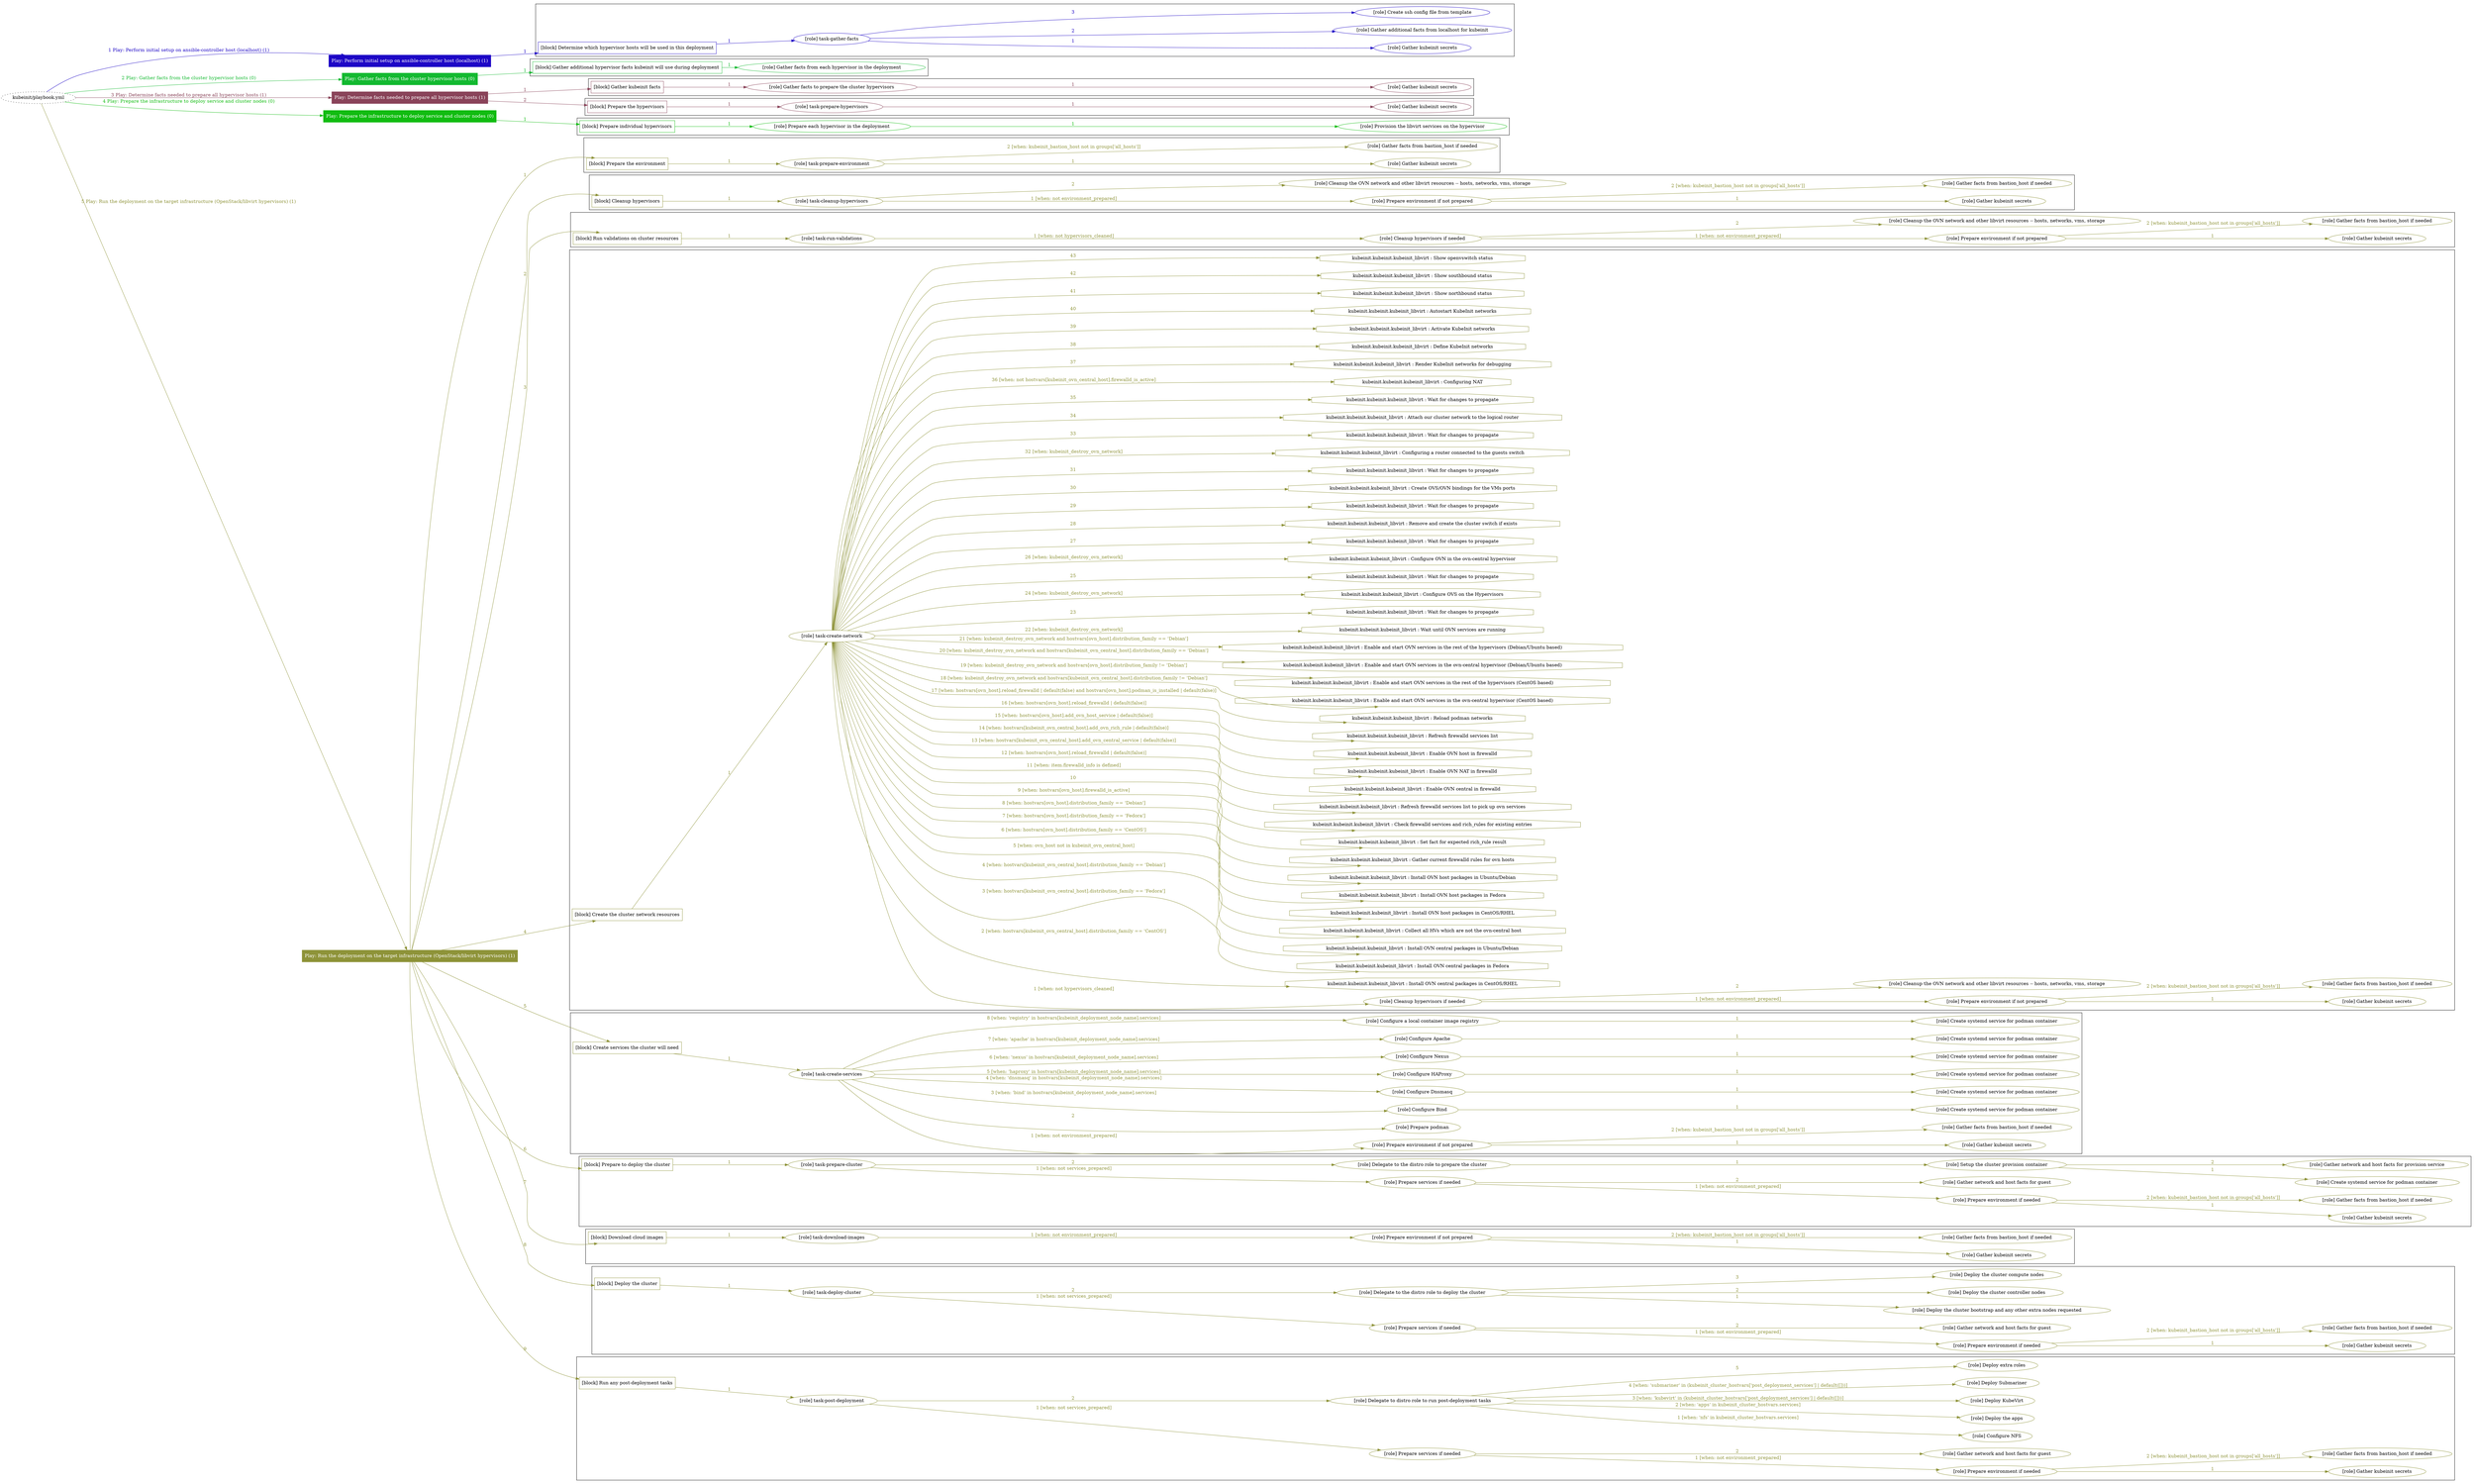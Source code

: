 digraph {
	graph [concentrate=true ordering=in rankdir=LR ratio=fill]
	edge [esep=5 sep=10]
	"kubeinit/playbook.yml" [URL="/home/runner/work/kubeinit/kubeinit/kubeinit/playbook.yml" id=playbook_2756b427 style=dotted]
	"kubeinit/playbook.yml" -> play_b82d5a3c [label="1 Play: Perform initial setup on ansible-controller host (localhost) (1)" color="#1d06c6" fontcolor="#1d06c6" id=edge_play_b82d5a3c labeltooltip="1 Play: Perform initial setup on ansible-controller host (localhost) (1)" tooltip="1 Play: Perform initial setup on ansible-controller host (localhost) (1)"]
	subgraph "Play: Perform initial setup on ansible-controller host (localhost) (1)" {
		play_b82d5a3c [label="Play: Perform initial setup on ansible-controller host (localhost) (1)" URL="/home/runner/work/kubeinit/kubeinit/kubeinit/playbook.yml" color="#1d06c6" fontcolor="#ffffff" id=play_b82d5a3c shape=box style=filled tooltip=localhost]
		play_b82d5a3c -> block_0c8612a3 [label=1 color="#1d06c6" fontcolor="#1d06c6" id=edge_block_0c8612a3 labeltooltip=1 tooltip=1]
		subgraph cluster_block_0c8612a3 {
			block_0c8612a3 [label="[block] Determine which hypervisor hosts will be used in this deployment" URL="/home/runner/work/kubeinit/kubeinit/kubeinit/playbook.yml" color="#1d06c6" id=block_0c8612a3 labeltooltip="Determine which hypervisor hosts will be used in this deployment" shape=box tooltip="Determine which hypervisor hosts will be used in this deployment"]
			block_0c8612a3 -> role_36257c7e [label="1 " color="#1d06c6" fontcolor="#1d06c6" id=edge_role_36257c7e labeltooltip="1 " tooltip="1 "]
			subgraph "task-gather-facts" {
				role_36257c7e [label="[role] task-gather-facts" URL="/home/runner/work/kubeinit/kubeinit/kubeinit/playbook.yml" color="#1d06c6" id=role_36257c7e tooltip="task-gather-facts"]
				role_36257c7e -> role_ac0128aa [label="1 " color="#1d06c6" fontcolor="#1d06c6" id=edge_role_ac0128aa labeltooltip="1 " tooltip="1 "]
				subgraph "Gather kubeinit secrets" {
					role_ac0128aa [label="[role] Gather kubeinit secrets" URL="/home/runner/.ansible/collections/ansible_collections/kubeinit/kubeinit/roles/kubeinit_prepare/tasks/build_hypervisors_group.yml" color="#1d06c6" id=role_ac0128aa tooltip="Gather kubeinit secrets"]
				}
				role_36257c7e -> role_684eefed [label="2 " color="#1d06c6" fontcolor="#1d06c6" id=edge_role_684eefed labeltooltip="2 " tooltip="2 "]
				subgraph "Gather additional facts from localhost for kubeinit" {
					role_684eefed [label="[role] Gather additional facts from localhost for kubeinit" URL="/home/runner/.ansible/collections/ansible_collections/kubeinit/kubeinit/roles/kubeinit_prepare/tasks/build_hypervisors_group.yml" color="#1d06c6" id=role_684eefed tooltip="Gather additional facts from localhost for kubeinit"]
				}
				role_36257c7e -> role_98fe14a3 [label="3 " color="#1d06c6" fontcolor="#1d06c6" id=edge_role_98fe14a3 labeltooltip="3 " tooltip="3 "]
				subgraph "Create ssh config file from template" {
					role_98fe14a3 [label="[role] Create ssh config file from template" URL="/home/runner/.ansible/collections/ansible_collections/kubeinit/kubeinit/roles/kubeinit_prepare/tasks/build_hypervisors_group.yml" color="#1d06c6" id=role_98fe14a3 tooltip="Create ssh config file from template"]
				}
			}
		}
	}
	"kubeinit/playbook.yml" -> play_37a1393a [label="2 Play: Gather facts from the cluster hypervisor hosts (0)" color="#13b930" fontcolor="#13b930" id=edge_play_37a1393a labeltooltip="2 Play: Gather facts from the cluster hypervisor hosts (0)" tooltip="2 Play: Gather facts from the cluster hypervisor hosts (0)"]
	subgraph "Play: Gather facts from the cluster hypervisor hosts (0)" {
		play_37a1393a [label="Play: Gather facts from the cluster hypervisor hosts (0)" URL="/home/runner/work/kubeinit/kubeinit/kubeinit/playbook.yml" color="#13b930" fontcolor="#ffffff" id=play_37a1393a shape=box style=filled tooltip="Play: Gather facts from the cluster hypervisor hosts (0)"]
		play_37a1393a -> block_37d45e6a [label=1 color="#13b930" fontcolor="#13b930" id=edge_block_37d45e6a labeltooltip=1 tooltip=1]
		subgraph cluster_block_37d45e6a {
			block_37d45e6a [label="[block] Gather additional hypervisor facts kubeinit will use during deployment" URL="/home/runner/work/kubeinit/kubeinit/kubeinit/playbook.yml" color="#13b930" id=block_37d45e6a labeltooltip="Gather additional hypervisor facts kubeinit will use during deployment" shape=box tooltip="Gather additional hypervisor facts kubeinit will use during deployment"]
			block_37d45e6a -> role_f4d22909 [label="1 " color="#13b930" fontcolor="#13b930" id=edge_role_f4d22909 labeltooltip="1 " tooltip="1 "]
			subgraph "Gather facts from each hypervisor in the deployment" {
				role_f4d22909 [label="[role] Gather facts from each hypervisor in the deployment" URL="/home/runner/work/kubeinit/kubeinit/kubeinit/playbook.yml" color="#13b930" id=role_f4d22909 tooltip="Gather facts from each hypervisor in the deployment"]
			}
		}
	}
	"kubeinit/playbook.yml" -> play_aa7130bd [label="3 Play: Determine facts needed to prepare all hypervisor hosts (1)" color="#894359" fontcolor="#894359" id=edge_play_aa7130bd labeltooltip="3 Play: Determine facts needed to prepare all hypervisor hosts (1)" tooltip="3 Play: Determine facts needed to prepare all hypervisor hosts (1)"]
	subgraph "Play: Determine facts needed to prepare all hypervisor hosts (1)" {
		play_aa7130bd [label="Play: Determine facts needed to prepare all hypervisor hosts (1)" URL="/home/runner/work/kubeinit/kubeinit/kubeinit/playbook.yml" color="#894359" fontcolor="#ffffff" id=play_aa7130bd shape=box style=filled tooltip=localhost]
		play_aa7130bd -> block_40e1166c [label=1 color="#894359" fontcolor="#894359" id=edge_block_40e1166c labeltooltip=1 tooltip=1]
		subgraph cluster_block_40e1166c {
			block_40e1166c [label="[block] Gather kubeinit facts" URL="/home/runner/work/kubeinit/kubeinit/kubeinit/playbook.yml" color="#894359" id=block_40e1166c labeltooltip="Gather kubeinit facts" shape=box tooltip="Gather kubeinit facts"]
			block_40e1166c -> role_00c0ac4a [label="1 " color="#894359" fontcolor="#894359" id=edge_role_00c0ac4a labeltooltip="1 " tooltip="1 "]
			subgraph "Gather facts to prepare the cluster hypervisors" {
				role_00c0ac4a [label="[role] Gather facts to prepare the cluster hypervisors" URL="/home/runner/work/kubeinit/kubeinit/kubeinit/playbook.yml" color="#894359" id=role_00c0ac4a tooltip="Gather facts to prepare the cluster hypervisors"]
				role_00c0ac4a -> role_8b86d16b [label="1 " color="#894359" fontcolor="#894359" id=edge_role_8b86d16b labeltooltip="1 " tooltip="1 "]
				subgraph "Gather kubeinit secrets" {
					role_8b86d16b [label="[role] Gather kubeinit secrets" URL="/home/runner/.ansible/collections/ansible_collections/kubeinit/kubeinit/roles/kubeinit_prepare/tasks/gather_kubeinit_facts.yml" color="#894359" id=role_8b86d16b tooltip="Gather kubeinit secrets"]
				}
			}
		}
		play_aa7130bd -> block_c33dc172 [label=2 color="#894359" fontcolor="#894359" id=edge_block_c33dc172 labeltooltip=2 tooltip=2]
		subgraph cluster_block_c33dc172 {
			block_c33dc172 [label="[block] Prepare the hypervisors" URL="/home/runner/work/kubeinit/kubeinit/kubeinit/playbook.yml" color="#894359" id=block_c33dc172 labeltooltip="Prepare the hypervisors" shape=box tooltip="Prepare the hypervisors"]
			block_c33dc172 -> role_164aebc0 [label="1 " color="#894359" fontcolor="#894359" id=edge_role_164aebc0 labeltooltip="1 " tooltip="1 "]
			subgraph "task-prepare-hypervisors" {
				role_164aebc0 [label="[role] task-prepare-hypervisors" URL="/home/runner/work/kubeinit/kubeinit/kubeinit/playbook.yml" color="#894359" id=role_164aebc0 tooltip="task-prepare-hypervisors"]
				role_164aebc0 -> role_1cebc21e [label="1 " color="#894359" fontcolor="#894359" id=edge_role_1cebc21e labeltooltip="1 " tooltip="1 "]
				subgraph "Gather kubeinit secrets" {
					role_1cebc21e [label="[role] Gather kubeinit secrets" URL="/home/runner/.ansible/collections/ansible_collections/kubeinit/kubeinit/roles/kubeinit_prepare/tasks/gather_kubeinit_facts.yml" color="#894359" id=role_1cebc21e tooltip="Gather kubeinit secrets"]
				}
			}
		}
	}
	"kubeinit/playbook.yml" -> play_c296db07 [label="4 Play: Prepare the infrastructure to deploy service and cluster nodes (0)" color="#10bc10" fontcolor="#10bc10" id=edge_play_c296db07 labeltooltip="4 Play: Prepare the infrastructure to deploy service and cluster nodes (0)" tooltip="4 Play: Prepare the infrastructure to deploy service and cluster nodes (0)"]
	subgraph "Play: Prepare the infrastructure to deploy service and cluster nodes (0)" {
		play_c296db07 [label="Play: Prepare the infrastructure to deploy service and cluster nodes (0)" URL="/home/runner/work/kubeinit/kubeinit/kubeinit/playbook.yml" color="#10bc10" fontcolor="#ffffff" id=play_c296db07 shape=box style=filled tooltip="Play: Prepare the infrastructure to deploy service and cluster nodes (0)"]
		play_c296db07 -> block_f0c3c065 [label=1 color="#10bc10" fontcolor="#10bc10" id=edge_block_f0c3c065 labeltooltip=1 tooltip=1]
		subgraph cluster_block_f0c3c065 {
			block_f0c3c065 [label="[block] Prepare individual hypervisors" URL="/home/runner/work/kubeinit/kubeinit/kubeinit/playbook.yml" color="#10bc10" id=block_f0c3c065 labeltooltip="Prepare individual hypervisors" shape=box tooltip="Prepare individual hypervisors"]
			block_f0c3c065 -> role_d265ff1e [label="1 " color="#10bc10" fontcolor="#10bc10" id=edge_role_d265ff1e labeltooltip="1 " tooltip="1 "]
			subgraph "Prepare each hypervisor in the deployment" {
				role_d265ff1e [label="[role] Prepare each hypervisor in the deployment" URL="/home/runner/work/kubeinit/kubeinit/kubeinit/playbook.yml" color="#10bc10" id=role_d265ff1e tooltip="Prepare each hypervisor in the deployment"]
				role_d265ff1e -> role_2e030da1 [label="1 " color="#10bc10" fontcolor="#10bc10" id=edge_role_2e030da1 labeltooltip="1 " tooltip="1 "]
				subgraph "Provision the libvirt services on the hypervisor" {
					role_2e030da1 [label="[role] Provision the libvirt services on the hypervisor" URL="/home/runner/.ansible/collections/ansible_collections/kubeinit/kubeinit/roles/kubeinit_prepare/tasks/prepare_hypervisor.yml" color="#10bc10" id=role_2e030da1 tooltip="Provision the libvirt services on the hypervisor"]
				}
			}
		}
	}
	"kubeinit/playbook.yml" -> play_e49acba1 [label="5 Play: Run the deployment on the target infrastructure (OpenStack/libvirt hypervisors) (1)" color="#8e9339" fontcolor="#8e9339" id=edge_play_e49acba1 labeltooltip="5 Play: Run the deployment on the target infrastructure (OpenStack/libvirt hypervisors) (1)" tooltip="5 Play: Run the deployment on the target infrastructure (OpenStack/libvirt hypervisors) (1)"]
	subgraph "Play: Run the deployment on the target infrastructure (OpenStack/libvirt hypervisors) (1)" {
		play_e49acba1 [label="Play: Run the deployment on the target infrastructure (OpenStack/libvirt hypervisors) (1)" URL="/home/runner/work/kubeinit/kubeinit/kubeinit/playbook.yml" color="#8e9339" fontcolor="#ffffff" id=play_e49acba1 shape=box style=filled tooltip=localhost]
		play_e49acba1 -> block_91d77ecb [label=1 color="#8e9339" fontcolor="#8e9339" id=edge_block_91d77ecb labeltooltip=1 tooltip=1]
		subgraph cluster_block_91d77ecb {
			block_91d77ecb [label="[block] Prepare the environment" URL="/home/runner/work/kubeinit/kubeinit/kubeinit/playbook.yml" color="#8e9339" id=block_91d77ecb labeltooltip="Prepare the environment" shape=box tooltip="Prepare the environment"]
			block_91d77ecb -> role_4ba0e89f [label="1 " color="#8e9339" fontcolor="#8e9339" id=edge_role_4ba0e89f labeltooltip="1 " tooltip="1 "]
			subgraph "task-prepare-environment" {
				role_4ba0e89f [label="[role] task-prepare-environment" URL="/home/runner/work/kubeinit/kubeinit/kubeinit/playbook.yml" color="#8e9339" id=role_4ba0e89f tooltip="task-prepare-environment"]
				role_4ba0e89f -> role_9e7b657c [label="1 " color="#8e9339" fontcolor="#8e9339" id=edge_role_9e7b657c labeltooltip="1 " tooltip="1 "]
				subgraph "Gather kubeinit secrets" {
					role_9e7b657c [label="[role] Gather kubeinit secrets" URL="/home/runner/.ansible/collections/ansible_collections/kubeinit/kubeinit/roles/kubeinit_prepare/tasks/gather_kubeinit_facts.yml" color="#8e9339" id=role_9e7b657c tooltip="Gather kubeinit secrets"]
				}
				role_4ba0e89f -> role_cd35be4a [label="2 [when: kubeinit_bastion_host not in groups['all_hosts']]" color="#8e9339" fontcolor="#8e9339" id=edge_role_cd35be4a labeltooltip="2 [when: kubeinit_bastion_host not in groups['all_hosts']]" tooltip="2 [when: kubeinit_bastion_host not in groups['all_hosts']]"]
				subgraph "Gather facts from bastion_host if needed" {
					role_cd35be4a [label="[role] Gather facts from bastion_host if needed" URL="/home/runner/.ansible/collections/ansible_collections/kubeinit/kubeinit/roles/kubeinit_prepare/tasks/main.yml" color="#8e9339" id=role_cd35be4a tooltip="Gather facts from bastion_host if needed"]
				}
			}
		}
		play_e49acba1 -> block_2016592c [label=2 color="#8e9339" fontcolor="#8e9339" id=edge_block_2016592c labeltooltip=2 tooltip=2]
		subgraph cluster_block_2016592c {
			block_2016592c [label="[block] Cleanup hypervisors" URL="/home/runner/work/kubeinit/kubeinit/kubeinit/playbook.yml" color="#8e9339" id=block_2016592c labeltooltip="Cleanup hypervisors" shape=box tooltip="Cleanup hypervisors"]
			block_2016592c -> role_b50f2963 [label="1 " color="#8e9339" fontcolor="#8e9339" id=edge_role_b50f2963 labeltooltip="1 " tooltip="1 "]
			subgraph "task-cleanup-hypervisors" {
				role_b50f2963 [label="[role] task-cleanup-hypervisors" URL="/home/runner/work/kubeinit/kubeinit/kubeinit/playbook.yml" color="#8e9339" id=role_b50f2963 tooltip="task-cleanup-hypervisors"]
				role_b50f2963 -> role_7042c2ea [label="1 [when: not environment_prepared]" color="#8e9339" fontcolor="#8e9339" id=edge_role_7042c2ea labeltooltip="1 [when: not environment_prepared]" tooltip="1 [when: not environment_prepared]"]
				subgraph "Prepare environment if not prepared" {
					role_7042c2ea [label="[role] Prepare environment if not prepared" URL="/home/runner/.ansible/collections/ansible_collections/kubeinit/kubeinit/roles/kubeinit_libvirt/tasks/cleanup_hypervisors.yml" color="#8e9339" id=role_7042c2ea tooltip="Prepare environment if not prepared"]
					role_7042c2ea -> role_d98fac3c [label="1 " color="#8e9339" fontcolor="#8e9339" id=edge_role_d98fac3c labeltooltip="1 " tooltip="1 "]
					subgraph "Gather kubeinit secrets" {
						role_d98fac3c [label="[role] Gather kubeinit secrets" URL="/home/runner/.ansible/collections/ansible_collections/kubeinit/kubeinit/roles/kubeinit_prepare/tasks/gather_kubeinit_facts.yml" color="#8e9339" id=role_d98fac3c tooltip="Gather kubeinit secrets"]
					}
					role_7042c2ea -> role_6e29d074 [label="2 [when: kubeinit_bastion_host not in groups['all_hosts']]" color="#8e9339" fontcolor="#8e9339" id=edge_role_6e29d074 labeltooltip="2 [when: kubeinit_bastion_host not in groups['all_hosts']]" tooltip="2 [when: kubeinit_bastion_host not in groups['all_hosts']]"]
					subgraph "Gather facts from bastion_host if needed" {
						role_6e29d074 [label="[role] Gather facts from bastion_host if needed" URL="/home/runner/.ansible/collections/ansible_collections/kubeinit/kubeinit/roles/kubeinit_prepare/tasks/main.yml" color="#8e9339" id=role_6e29d074 tooltip="Gather facts from bastion_host if needed"]
					}
				}
				role_b50f2963 -> role_84e9d657 [label="2 " color="#8e9339" fontcolor="#8e9339" id=edge_role_84e9d657 labeltooltip="2 " tooltip="2 "]
				subgraph "Cleanup the OVN network and other libvirt resources -- hosts, networks, vms, storage" {
					role_84e9d657 [label="[role] Cleanup the OVN network and other libvirt resources -- hosts, networks, vms, storage" URL="/home/runner/.ansible/collections/ansible_collections/kubeinit/kubeinit/roles/kubeinit_libvirt/tasks/cleanup_hypervisors.yml" color="#8e9339" id=role_84e9d657 tooltip="Cleanup the OVN network and other libvirt resources -- hosts, networks, vms, storage"]
				}
			}
		}
		play_e49acba1 -> block_d1d96eb1 [label=3 color="#8e9339" fontcolor="#8e9339" id=edge_block_d1d96eb1 labeltooltip=3 tooltip=3]
		subgraph cluster_block_d1d96eb1 {
			block_d1d96eb1 [label="[block] Run validations on cluster resources" URL="/home/runner/work/kubeinit/kubeinit/kubeinit/playbook.yml" color="#8e9339" id=block_d1d96eb1 labeltooltip="Run validations on cluster resources" shape=box tooltip="Run validations on cluster resources"]
			block_d1d96eb1 -> role_f7f7677d [label="1 " color="#8e9339" fontcolor="#8e9339" id=edge_role_f7f7677d labeltooltip="1 " tooltip="1 "]
			subgraph "task-run-validations" {
				role_f7f7677d [label="[role] task-run-validations" URL="/home/runner/work/kubeinit/kubeinit/kubeinit/playbook.yml" color="#8e9339" id=role_f7f7677d tooltip="task-run-validations"]
				role_f7f7677d -> role_f8f6143e [label="1 [when: not hypervisors_cleaned]" color="#8e9339" fontcolor="#8e9339" id=edge_role_f8f6143e labeltooltip="1 [when: not hypervisors_cleaned]" tooltip="1 [when: not hypervisors_cleaned]"]
				subgraph "Cleanup hypervisors if needed" {
					role_f8f6143e [label="[role] Cleanup hypervisors if needed" URL="/home/runner/.ansible/collections/ansible_collections/kubeinit/kubeinit/roles/kubeinit_validations/tasks/main.yml" color="#8e9339" id=role_f8f6143e tooltip="Cleanup hypervisors if needed"]
					role_f8f6143e -> role_d9409a83 [label="1 [when: not environment_prepared]" color="#8e9339" fontcolor="#8e9339" id=edge_role_d9409a83 labeltooltip="1 [when: not environment_prepared]" tooltip="1 [when: not environment_prepared]"]
					subgraph "Prepare environment if not prepared" {
						role_d9409a83 [label="[role] Prepare environment if not prepared" URL="/home/runner/.ansible/collections/ansible_collections/kubeinit/kubeinit/roles/kubeinit_libvirt/tasks/cleanup_hypervisors.yml" color="#8e9339" id=role_d9409a83 tooltip="Prepare environment if not prepared"]
						role_d9409a83 -> role_9d9a4cbf [label="1 " color="#8e9339" fontcolor="#8e9339" id=edge_role_9d9a4cbf labeltooltip="1 " tooltip="1 "]
						subgraph "Gather kubeinit secrets" {
							role_9d9a4cbf [label="[role] Gather kubeinit secrets" URL="/home/runner/.ansible/collections/ansible_collections/kubeinit/kubeinit/roles/kubeinit_prepare/tasks/gather_kubeinit_facts.yml" color="#8e9339" id=role_9d9a4cbf tooltip="Gather kubeinit secrets"]
						}
						role_d9409a83 -> role_5077de08 [label="2 [when: kubeinit_bastion_host not in groups['all_hosts']]" color="#8e9339" fontcolor="#8e9339" id=edge_role_5077de08 labeltooltip="2 [when: kubeinit_bastion_host not in groups['all_hosts']]" tooltip="2 [when: kubeinit_bastion_host not in groups['all_hosts']]"]
						subgraph "Gather facts from bastion_host if needed" {
							role_5077de08 [label="[role] Gather facts from bastion_host if needed" URL="/home/runner/.ansible/collections/ansible_collections/kubeinit/kubeinit/roles/kubeinit_prepare/tasks/main.yml" color="#8e9339" id=role_5077de08 tooltip="Gather facts from bastion_host if needed"]
						}
					}
					role_f8f6143e -> role_4fa5b41b [label="2 " color="#8e9339" fontcolor="#8e9339" id=edge_role_4fa5b41b labeltooltip="2 " tooltip="2 "]
					subgraph "Cleanup the OVN network and other libvirt resources -- hosts, networks, vms, storage" {
						role_4fa5b41b [label="[role] Cleanup the OVN network and other libvirt resources -- hosts, networks, vms, storage" URL="/home/runner/.ansible/collections/ansible_collections/kubeinit/kubeinit/roles/kubeinit_libvirt/tasks/cleanup_hypervisors.yml" color="#8e9339" id=role_4fa5b41b tooltip="Cleanup the OVN network and other libvirt resources -- hosts, networks, vms, storage"]
					}
				}
			}
		}
		play_e49acba1 -> block_7ecfe71e [label=4 color="#8e9339" fontcolor="#8e9339" id=edge_block_7ecfe71e labeltooltip=4 tooltip=4]
		subgraph cluster_block_7ecfe71e {
			block_7ecfe71e [label="[block] Create the cluster network resources" URL="/home/runner/work/kubeinit/kubeinit/kubeinit/playbook.yml" color="#8e9339" id=block_7ecfe71e labeltooltip="Create the cluster network resources" shape=box tooltip="Create the cluster network resources"]
			block_7ecfe71e -> role_dc10929a [label="1 " color="#8e9339" fontcolor="#8e9339" id=edge_role_dc10929a labeltooltip="1 " tooltip="1 "]
			subgraph "task-create-network" {
				role_dc10929a [label="[role] task-create-network" URL="/home/runner/work/kubeinit/kubeinit/kubeinit/playbook.yml" color="#8e9339" id=role_dc10929a tooltip="task-create-network"]
				role_dc10929a -> role_05dd8bb5 [label="1 [when: not hypervisors_cleaned]" color="#8e9339" fontcolor="#8e9339" id=edge_role_05dd8bb5 labeltooltip="1 [when: not hypervisors_cleaned]" tooltip="1 [when: not hypervisors_cleaned]"]
				subgraph "Cleanup hypervisors if needed" {
					role_05dd8bb5 [label="[role] Cleanup hypervisors if needed" URL="/home/runner/.ansible/collections/ansible_collections/kubeinit/kubeinit/roles/kubeinit_libvirt/tasks/create_network.yml" color="#8e9339" id=role_05dd8bb5 tooltip="Cleanup hypervisors if needed"]
					role_05dd8bb5 -> role_19463148 [label="1 [when: not environment_prepared]" color="#8e9339" fontcolor="#8e9339" id=edge_role_19463148 labeltooltip="1 [when: not environment_prepared]" tooltip="1 [when: not environment_prepared]"]
					subgraph "Prepare environment if not prepared" {
						role_19463148 [label="[role] Prepare environment if not prepared" URL="/home/runner/.ansible/collections/ansible_collections/kubeinit/kubeinit/roles/kubeinit_libvirt/tasks/cleanup_hypervisors.yml" color="#8e9339" id=role_19463148 tooltip="Prepare environment if not prepared"]
						role_19463148 -> role_67352c56 [label="1 " color="#8e9339" fontcolor="#8e9339" id=edge_role_67352c56 labeltooltip="1 " tooltip="1 "]
						subgraph "Gather kubeinit secrets" {
							role_67352c56 [label="[role] Gather kubeinit secrets" URL="/home/runner/.ansible/collections/ansible_collections/kubeinit/kubeinit/roles/kubeinit_prepare/tasks/gather_kubeinit_facts.yml" color="#8e9339" id=role_67352c56 tooltip="Gather kubeinit secrets"]
						}
						role_19463148 -> role_1ddc0744 [label="2 [when: kubeinit_bastion_host not in groups['all_hosts']]" color="#8e9339" fontcolor="#8e9339" id=edge_role_1ddc0744 labeltooltip="2 [when: kubeinit_bastion_host not in groups['all_hosts']]" tooltip="2 [when: kubeinit_bastion_host not in groups['all_hosts']]"]
						subgraph "Gather facts from bastion_host if needed" {
							role_1ddc0744 [label="[role] Gather facts from bastion_host if needed" URL="/home/runner/.ansible/collections/ansible_collections/kubeinit/kubeinit/roles/kubeinit_prepare/tasks/main.yml" color="#8e9339" id=role_1ddc0744 tooltip="Gather facts from bastion_host if needed"]
						}
					}
					role_05dd8bb5 -> role_64eff4fe [label="2 " color="#8e9339" fontcolor="#8e9339" id=edge_role_64eff4fe labeltooltip="2 " tooltip="2 "]
					subgraph "Cleanup the OVN network and other libvirt resources -- hosts, networks, vms, storage" {
						role_64eff4fe [label="[role] Cleanup the OVN network and other libvirt resources -- hosts, networks, vms, storage" URL="/home/runner/.ansible/collections/ansible_collections/kubeinit/kubeinit/roles/kubeinit_libvirt/tasks/cleanup_hypervisors.yml" color="#8e9339" id=role_64eff4fe tooltip="Cleanup the OVN network and other libvirt resources -- hosts, networks, vms, storage"]
					}
				}
				task_518954c0 [label="kubeinit.kubeinit.kubeinit_libvirt : Install OVN central packages in CentOS/RHEL" URL="/home/runner/.ansible/collections/ansible_collections/kubeinit/kubeinit/roles/kubeinit_libvirt/tasks/create_network.yml" color="#8e9339" id=task_518954c0 shape=octagon tooltip="kubeinit.kubeinit.kubeinit_libvirt : Install OVN central packages in CentOS/RHEL"]
				role_dc10929a -> task_518954c0 [label="2 [when: hostvars[kubeinit_ovn_central_host].distribution_family == 'CentOS']" color="#8e9339" fontcolor="#8e9339" id=edge_task_518954c0 labeltooltip="2 [when: hostvars[kubeinit_ovn_central_host].distribution_family == 'CentOS']" tooltip="2 [when: hostvars[kubeinit_ovn_central_host].distribution_family == 'CentOS']"]
				task_dbbba32a [label="kubeinit.kubeinit.kubeinit_libvirt : Install OVN central packages in Fedora" URL="/home/runner/.ansible/collections/ansible_collections/kubeinit/kubeinit/roles/kubeinit_libvirt/tasks/create_network.yml" color="#8e9339" id=task_dbbba32a shape=octagon tooltip="kubeinit.kubeinit.kubeinit_libvirt : Install OVN central packages in Fedora"]
				role_dc10929a -> task_dbbba32a [label="3 [when: hostvars[kubeinit_ovn_central_host].distribution_family == 'Fedora']" color="#8e9339" fontcolor="#8e9339" id=edge_task_dbbba32a labeltooltip="3 [when: hostvars[kubeinit_ovn_central_host].distribution_family == 'Fedora']" tooltip="3 [when: hostvars[kubeinit_ovn_central_host].distribution_family == 'Fedora']"]
				task_66aeb78d [label="kubeinit.kubeinit.kubeinit_libvirt : Install OVN central packages in Ubuntu/Debian" URL="/home/runner/.ansible/collections/ansible_collections/kubeinit/kubeinit/roles/kubeinit_libvirt/tasks/create_network.yml" color="#8e9339" id=task_66aeb78d shape=octagon tooltip="kubeinit.kubeinit.kubeinit_libvirt : Install OVN central packages in Ubuntu/Debian"]
				role_dc10929a -> task_66aeb78d [label="4 [when: hostvars[kubeinit_ovn_central_host].distribution_family == 'Debian']" color="#8e9339" fontcolor="#8e9339" id=edge_task_66aeb78d labeltooltip="4 [when: hostvars[kubeinit_ovn_central_host].distribution_family == 'Debian']" tooltip="4 [when: hostvars[kubeinit_ovn_central_host].distribution_family == 'Debian']"]
				task_5112b28d [label="kubeinit.kubeinit.kubeinit_libvirt : Collect all HVs which are not the ovn-central host" URL="/home/runner/.ansible/collections/ansible_collections/kubeinit/kubeinit/roles/kubeinit_libvirt/tasks/create_network.yml" color="#8e9339" id=task_5112b28d shape=octagon tooltip="kubeinit.kubeinit.kubeinit_libvirt : Collect all HVs which are not the ovn-central host"]
				role_dc10929a -> task_5112b28d [label="5 [when: ovn_host not in kubeinit_ovn_central_host]" color="#8e9339" fontcolor="#8e9339" id=edge_task_5112b28d labeltooltip="5 [when: ovn_host not in kubeinit_ovn_central_host]" tooltip="5 [when: ovn_host not in kubeinit_ovn_central_host]"]
				task_cdb0f2c9 [label="kubeinit.kubeinit.kubeinit_libvirt : Install OVN host packages in CentOS/RHEL" URL="/home/runner/.ansible/collections/ansible_collections/kubeinit/kubeinit/roles/kubeinit_libvirt/tasks/create_network.yml" color="#8e9339" id=task_cdb0f2c9 shape=octagon tooltip="kubeinit.kubeinit.kubeinit_libvirt : Install OVN host packages in CentOS/RHEL"]
				role_dc10929a -> task_cdb0f2c9 [label="6 [when: hostvars[ovn_host].distribution_family == 'CentOS']" color="#8e9339" fontcolor="#8e9339" id=edge_task_cdb0f2c9 labeltooltip="6 [when: hostvars[ovn_host].distribution_family == 'CentOS']" tooltip="6 [when: hostvars[ovn_host].distribution_family == 'CentOS']"]
				task_cc941385 [label="kubeinit.kubeinit.kubeinit_libvirt : Install OVN host packages in Fedora" URL="/home/runner/.ansible/collections/ansible_collections/kubeinit/kubeinit/roles/kubeinit_libvirt/tasks/create_network.yml" color="#8e9339" id=task_cc941385 shape=octagon tooltip="kubeinit.kubeinit.kubeinit_libvirt : Install OVN host packages in Fedora"]
				role_dc10929a -> task_cc941385 [label="7 [when: hostvars[ovn_host].distribution_family == 'Fedora']" color="#8e9339" fontcolor="#8e9339" id=edge_task_cc941385 labeltooltip="7 [when: hostvars[ovn_host].distribution_family == 'Fedora']" tooltip="7 [when: hostvars[ovn_host].distribution_family == 'Fedora']"]
				task_82706b14 [label="kubeinit.kubeinit.kubeinit_libvirt : Install OVN host packages in Ubuntu/Debian" URL="/home/runner/.ansible/collections/ansible_collections/kubeinit/kubeinit/roles/kubeinit_libvirt/tasks/create_network.yml" color="#8e9339" id=task_82706b14 shape=octagon tooltip="kubeinit.kubeinit.kubeinit_libvirt : Install OVN host packages in Ubuntu/Debian"]
				role_dc10929a -> task_82706b14 [label="8 [when: hostvars[ovn_host].distribution_family == 'Debian']" color="#8e9339" fontcolor="#8e9339" id=edge_task_82706b14 labeltooltip="8 [when: hostvars[ovn_host].distribution_family == 'Debian']" tooltip="8 [when: hostvars[ovn_host].distribution_family == 'Debian']"]
				task_b3966e09 [label="kubeinit.kubeinit.kubeinit_libvirt : Gather current firewalld rules for ovn hosts" URL="/home/runner/.ansible/collections/ansible_collections/kubeinit/kubeinit/roles/kubeinit_libvirt/tasks/create_network.yml" color="#8e9339" id=task_b3966e09 shape=octagon tooltip="kubeinit.kubeinit.kubeinit_libvirt : Gather current firewalld rules for ovn hosts"]
				role_dc10929a -> task_b3966e09 [label="9 [when: hostvars[ovn_host].firewalld_is_active]" color="#8e9339" fontcolor="#8e9339" id=edge_task_b3966e09 labeltooltip="9 [when: hostvars[ovn_host].firewalld_is_active]" tooltip="9 [when: hostvars[ovn_host].firewalld_is_active]"]
				task_1714c94b [label="kubeinit.kubeinit.kubeinit_libvirt : Set fact for expected rich_rule result" URL="/home/runner/.ansible/collections/ansible_collections/kubeinit/kubeinit/roles/kubeinit_libvirt/tasks/create_network.yml" color="#8e9339" id=task_1714c94b shape=octagon tooltip="kubeinit.kubeinit.kubeinit_libvirt : Set fact for expected rich_rule result"]
				role_dc10929a -> task_1714c94b [label="10 " color="#8e9339" fontcolor="#8e9339" id=edge_task_1714c94b labeltooltip="10 " tooltip="10 "]
				task_a1febff4 [label="kubeinit.kubeinit.kubeinit_libvirt : Check firewalld services and rich_rules for existing entries" URL="/home/runner/.ansible/collections/ansible_collections/kubeinit/kubeinit/roles/kubeinit_libvirt/tasks/create_network.yml" color="#8e9339" id=task_a1febff4 shape=octagon tooltip="kubeinit.kubeinit.kubeinit_libvirt : Check firewalld services and rich_rules for existing entries"]
				role_dc10929a -> task_a1febff4 [label="11 [when: item.firewalld_info is defined]" color="#8e9339" fontcolor="#8e9339" id=edge_task_a1febff4 labeltooltip="11 [when: item.firewalld_info is defined]" tooltip="11 [when: item.firewalld_info is defined]"]
				task_ccb2b744 [label="kubeinit.kubeinit.kubeinit_libvirt : Refresh firewalld services list to pick up ovn services" URL="/home/runner/.ansible/collections/ansible_collections/kubeinit/kubeinit/roles/kubeinit_libvirt/tasks/create_network.yml" color="#8e9339" id=task_ccb2b744 shape=octagon tooltip="kubeinit.kubeinit.kubeinit_libvirt : Refresh firewalld services list to pick up ovn services"]
				role_dc10929a -> task_ccb2b744 [label="12 [when: hostvars[ovn_host].reload_firewalld | default(false)]" color="#8e9339" fontcolor="#8e9339" id=edge_task_ccb2b744 labeltooltip="12 [when: hostvars[ovn_host].reload_firewalld | default(false)]" tooltip="12 [when: hostvars[ovn_host].reload_firewalld | default(false)]"]
				task_eb5e607b [label="kubeinit.kubeinit.kubeinit_libvirt : Enable OVN central in firewalld" URL="/home/runner/.ansible/collections/ansible_collections/kubeinit/kubeinit/roles/kubeinit_libvirt/tasks/create_network.yml" color="#8e9339" id=task_eb5e607b shape=octagon tooltip="kubeinit.kubeinit.kubeinit_libvirt : Enable OVN central in firewalld"]
				role_dc10929a -> task_eb5e607b [label="13 [when: hostvars[kubeinit_ovn_central_host].add_ovn_central_service | default(false)]" color="#8e9339" fontcolor="#8e9339" id=edge_task_eb5e607b labeltooltip="13 [when: hostvars[kubeinit_ovn_central_host].add_ovn_central_service | default(false)]" tooltip="13 [when: hostvars[kubeinit_ovn_central_host].add_ovn_central_service | default(false)]"]
				task_ba9601a4 [label="kubeinit.kubeinit.kubeinit_libvirt : Enable OVN NAT in firewalld" URL="/home/runner/.ansible/collections/ansible_collections/kubeinit/kubeinit/roles/kubeinit_libvirt/tasks/create_network.yml" color="#8e9339" id=task_ba9601a4 shape=octagon tooltip="kubeinit.kubeinit.kubeinit_libvirt : Enable OVN NAT in firewalld"]
				role_dc10929a -> task_ba9601a4 [label="14 [when: hostvars[kubeinit_ovn_central_host].add_ovn_rich_rule | default(false)]" color="#8e9339" fontcolor="#8e9339" id=edge_task_ba9601a4 labeltooltip="14 [when: hostvars[kubeinit_ovn_central_host].add_ovn_rich_rule | default(false)]" tooltip="14 [when: hostvars[kubeinit_ovn_central_host].add_ovn_rich_rule | default(false)]"]
				task_bacc6198 [label="kubeinit.kubeinit.kubeinit_libvirt : Enable OVN host in firewalld" URL="/home/runner/.ansible/collections/ansible_collections/kubeinit/kubeinit/roles/kubeinit_libvirt/tasks/create_network.yml" color="#8e9339" id=task_bacc6198 shape=octagon tooltip="kubeinit.kubeinit.kubeinit_libvirt : Enable OVN host in firewalld"]
				role_dc10929a -> task_bacc6198 [label="15 [when: hostvars[ovn_host].add_ovn_host_service | default(false)]" color="#8e9339" fontcolor="#8e9339" id=edge_task_bacc6198 labeltooltip="15 [when: hostvars[ovn_host].add_ovn_host_service | default(false)]" tooltip="15 [when: hostvars[ovn_host].add_ovn_host_service | default(false)]"]
				task_83d36a1e [label="kubeinit.kubeinit.kubeinit_libvirt : Refresh firewalld services list" URL="/home/runner/.ansible/collections/ansible_collections/kubeinit/kubeinit/roles/kubeinit_libvirt/tasks/create_network.yml" color="#8e9339" id=task_83d36a1e shape=octagon tooltip="kubeinit.kubeinit.kubeinit_libvirt : Refresh firewalld services list"]
				role_dc10929a -> task_83d36a1e [label="16 [when: hostvars[ovn_host].reload_firewalld | default(false)]" color="#8e9339" fontcolor="#8e9339" id=edge_task_83d36a1e labeltooltip="16 [when: hostvars[ovn_host].reload_firewalld | default(false)]" tooltip="16 [when: hostvars[ovn_host].reload_firewalld | default(false)]"]
				task_3d02d4cd [label="kubeinit.kubeinit.kubeinit_libvirt : Reload podman networks" URL="/home/runner/.ansible/collections/ansible_collections/kubeinit/kubeinit/roles/kubeinit_libvirt/tasks/create_network.yml" color="#8e9339" id=task_3d02d4cd shape=octagon tooltip="kubeinit.kubeinit.kubeinit_libvirt : Reload podman networks"]
				role_dc10929a -> task_3d02d4cd [label="17 [when: hostvars[ovn_host].reload_firewalld | default(false) and hostvars[ovn_host].podman_is_installed | default(false)]" color="#8e9339" fontcolor="#8e9339" id=edge_task_3d02d4cd labeltooltip="17 [when: hostvars[ovn_host].reload_firewalld | default(false) and hostvars[ovn_host].podman_is_installed | default(false)]" tooltip="17 [when: hostvars[ovn_host].reload_firewalld | default(false) and hostvars[ovn_host].podman_is_installed | default(false)]"]
				task_e1a7776f [label="kubeinit.kubeinit.kubeinit_libvirt : Enable and start OVN services in the ovn-central hypervisor (CentOS based)" URL="/home/runner/.ansible/collections/ansible_collections/kubeinit/kubeinit/roles/kubeinit_libvirt/tasks/create_network.yml" color="#8e9339" id=task_e1a7776f shape=octagon tooltip="kubeinit.kubeinit.kubeinit_libvirt : Enable and start OVN services in the ovn-central hypervisor (CentOS based)"]
				role_dc10929a -> task_e1a7776f [label="18 [when: kubeinit_destroy_ovn_network and hostvars[kubeinit_ovn_central_host].distribution_family != 'Debian']" color="#8e9339" fontcolor="#8e9339" id=edge_task_e1a7776f labeltooltip="18 [when: kubeinit_destroy_ovn_network and hostvars[kubeinit_ovn_central_host].distribution_family != 'Debian']" tooltip="18 [when: kubeinit_destroy_ovn_network and hostvars[kubeinit_ovn_central_host].distribution_family != 'Debian']"]
				task_c702d44e [label="kubeinit.kubeinit.kubeinit_libvirt : Enable and start OVN services in the rest of the hypervisors (CentOS based)" URL="/home/runner/.ansible/collections/ansible_collections/kubeinit/kubeinit/roles/kubeinit_libvirt/tasks/create_network.yml" color="#8e9339" id=task_c702d44e shape=octagon tooltip="kubeinit.kubeinit.kubeinit_libvirt : Enable and start OVN services in the rest of the hypervisors (CentOS based)"]
				role_dc10929a -> task_c702d44e [label="19 [when: kubeinit_destroy_ovn_network and hostvars[ovn_host].distribution_family != 'Debian']" color="#8e9339" fontcolor="#8e9339" id=edge_task_c702d44e labeltooltip="19 [when: kubeinit_destroy_ovn_network and hostvars[ovn_host].distribution_family != 'Debian']" tooltip="19 [when: kubeinit_destroy_ovn_network and hostvars[ovn_host].distribution_family != 'Debian']"]
				task_6d7516d0 [label="kubeinit.kubeinit.kubeinit_libvirt : Enable and start OVN services in the ovn-central hypervisor (Debian/Ubuntu based)" URL="/home/runner/.ansible/collections/ansible_collections/kubeinit/kubeinit/roles/kubeinit_libvirt/tasks/create_network.yml" color="#8e9339" id=task_6d7516d0 shape=octagon tooltip="kubeinit.kubeinit.kubeinit_libvirt : Enable and start OVN services in the ovn-central hypervisor (Debian/Ubuntu based)"]
				role_dc10929a -> task_6d7516d0 [label="20 [when: kubeinit_destroy_ovn_network and hostvars[kubeinit_ovn_central_host].distribution_family == 'Debian']" color="#8e9339" fontcolor="#8e9339" id=edge_task_6d7516d0 labeltooltip="20 [when: kubeinit_destroy_ovn_network and hostvars[kubeinit_ovn_central_host].distribution_family == 'Debian']" tooltip="20 [when: kubeinit_destroy_ovn_network and hostvars[kubeinit_ovn_central_host].distribution_family == 'Debian']"]
				task_21ddec0e [label="kubeinit.kubeinit.kubeinit_libvirt : Enable and start OVN services in the rest of the hypervisors (Debian/Ubuntu based)" URL="/home/runner/.ansible/collections/ansible_collections/kubeinit/kubeinit/roles/kubeinit_libvirt/tasks/create_network.yml" color="#8e9339" id=task_21ddec0e shape=octagon tooltip="kubeinit.kubeinit.kubeinit_libvirt : Enable and start OVN services in the rest of the hypervisors (Debian/Ubuntu based)"]
				role_dc10929a -> task_21ddec0e [label="21 [when: kubeinit_destroy_ovn_network and hostvars[ovn_host].distribution_family == 'Debian']" color="#8e9339" fontcolor="#8e9339" id=edge_task_21ddec0e labeltooltip="21 [when: kubeinit_destroy_ovn_network and hostvars[ovn_host].distribution_family == 'Debian']" tooltip="21 [when: kubeinit_destroy_ovn_network and hostvars[ovn_host].distribution_family == 'Debian']"]
				task_57c7c225 [label="kubeinit.kubeinit.kubeinit_libvirt : Wait until OVN services are running" URL="/home/runner/.ansible/collections/ansible_collections/kubeinit/kubeinit/roles/kubeinit_libvirt/tasks/create_network.yml" color="#8e9339" id=task_57c7c225 shape=octagon tooltip="kubeinit.kubeinit.kubeinit_libvirt : Wait until OVN services are running"]
				role_dc10929a -> task_57c7c225 [label="22 [when: kubeinit_destroy_ovn_network]" color="#8e9339" fontcolor="#8e9339" id=edge_task_57c7c225 labeltooltip="22 [when: kubeinit_destroy_ovn_network]" tooltip="22 [when: kubeinit_destroy_ovn_network]"]
				task_84bfbb56 [label="kubeinit.kubeinit.kubeinit_libvirt : Wait for changes to propagate" URL="/home/runner/.ansible/collections/ansible_collections/kubeinit/kubeinit/roles/kubeinit_libvirt/tasks/create_network.yml" color="#8e9339" id=task_84bfbb56 shape=octagon tooltip="kubeinit.kubeinit.kubeinit_libvirt : Wait for changes to propagate"]
				role_dc10929a -> task_84bfbb56 [label="23 " color="#8e9339" fontcolor="#8e9339" id=edge_task_84bfbb56 labeltooltip="23 " tooltip="23 "]
				task_c56ec291 [label="kubeinit.kubeinit.kubeinit_libvirt : Configure OVS on the Hypervisors" URL="/home/runner/.ansible/collections/ansible_collections/kubeinit/kubeinit/roles/kubeinit_libvirt/tasks/create_network.yml" color="#8e9339" id=task_c56ec291 shape=octagon tooltip="kubeinit.kubeinit.kubeinit_libvirt : Configure OVS on the Hypervisors"]
				role_dc10929a -> task_c56ec291 [label="24 [when: kubeinit_destroy_ovn_network]" color="#8e9339" fontcolor="#8e9339" id=edge_task_c56ec291 labeltooltip="24 [when: kubeinit_destroy_ovn_network]" tooltip="24 [when: kubeinit_destroy_ovn_network]"]
				task_a6bd8c00 [label="kubeinit.kubeinit.kubeinit_libvirt : Wait for changes to propagate" URL="/home/runner/.ansible/collections/ansible_collections/kubeinit/kubeinit/roles/kubeinit_libvirt/tasks/create_network.yml" color="#8e9339" id=task_a6bd8c00 shape=octagon tooltip="kubeinit.kubeinit.kubeinit_libvirt : Wait for changes to propagate"]
				role_dc10929a -> task_a6bd8c00 [label="25 " color="#8e9339" fontcolor="#8e9339" id=edge_task_a6bd8c00 labeltooltip="25 " tooltip="25 "]
				task_d982c52f [label="kubeinit.kubeinit.kubeinit_libvirt : Configure OVN in the ovn-central hypervisor" URL="/home/runner/.ansible/collections/ansible_collections/kubeinit/kubeinit/roles/kubeinit_libvirt/tasks/create_network.yml" color="#8e9339" id=task_d982c52f shape=octagon tooltip="kubeinit.kubeinit.kubeinit_libvirt : Configure OVN in the ovn-central hypervisor"]
				role_dc10929a -> task_d982c52f [label="26 [when: kubeinit_destroy_ovn_network]" color="#8e9339" fontcolor="#8e9339" id=edge_task_d982c52f labeltooltip="26 [when: kubeinit_destroy_ovn_network]" tooltip="26 [when: kubeinit_destroy_ovn_network]"]
				task_4a2a597f [label="kubeinit.kubeinit.kubeinit_libvirt : Wait for changes to propagate" URL="/home/runner/.ansible/collections/ansible_collections/kubeinit/kubeinit/roles/kubeinit_libvirt/tasks/create_network.yml" color="#8e9339" id=task_4a2a597f shape=octagon tooltip="kubeinit.kubeinit.kubeinit_libvirt : Wait for changes to propagate"]
				role_dc10929a -> task_4a2a597f [label="27 " color="#8e9339" fontcolor="#8e9339" id=edge_task_4a2a597f labeltooltip="27 " tooltip="27 "]
				task_c6dfe654 [label="kubeinit.kubeinit.kubeinit_libvirt : Remove and create the cluster switch if exists" URL="/home/runner/.ansible/collections/ansible_collections/kubeinit/kubeinit/roles/kubeinit_libvirt/tasks/create_network.yml" color="#8e9339" id=task_c6dfe654 shape=octagon tooltip="kubeinit.kubeinit.kubeinit_libvirt : Remove and create the cluster switch if exists"]
				role_dc10929a -> task_c6dfe654 [label="28 " color="#8e9339" fontcolor="#8e9339" id=edge_task_c6dfe654 labeltooltip="28 " tooltip="28 "]
				task_06cb0056 [label="kubeinit.kubeinit.kubeinit_libvirt : Wait for changes to propagate" URL="/home/runner/.ansible/collections/ansible_collections/kubeinit/kubeinit/roles/kubeinit_libvirt/tasks/create_network.yml" color="#8e9339" id=task_06cb0056 shape=octagon tooltip="kubeinit.kubeinit.kubeinit_libvirt : Wait for changes to propagate"]
				role_dc10929a -> task_06cb0056 [label="29 " color="#8e9339" fontcolor="#8e9339" id=edge_task_06cb0056 labeltooltip="29 " tooltip="29 "]
				task_3ada6353 [label="kubeinit.kubeinit.kubeinit_libvirt : Create OVS/OVN bindings for the VMs ports" URL="/home/runner/.ansible/collections/ansible_collections/kubeinit/kubeinit/roles/kubeinit_libvirt/tasks/create_network.yml" color="#8e9339" id=task_3ada6353 shape=octagon tooltip="kubeinit.kubeinit.kubeinit_libvirt : Create OVS/OVN bindings for the VMs ports"]
				role_dc10929a -> task_3ada6353 [label="30 " color="#8e9339" fontcolor="#8e9339" id=edge_task_3ada6353 labeltooltip="30 " tooltip="30 "]
				task_4f8d0840 [label="kubeinit.kubeinit.kubeinit_libvirt : Wait for changes to propagate" URL="/home/runner/.ansible/collections/ansible_collections/kubeinit/kubeinit/roles/kubeinit_libvirt/tasks/create_network.yml" color="#8e9339" id=task_4f8d0840 shape=octagon tooltip="kubeinit.kubeinit.kubeinit_libvirt : Wait for changes to propagate"]
				role_dc10929a -> task_4f8d0840 [label="31 " color="#8e9339" fontcolor="#8e9339" id=edge_task_4f8d0840 labeltooltip="31 " tooltip="31 "]
				task_ef04b417 [label="kubeinit.kubeinit.kubeinit_libvirt : Configuring a router connected to the guests switch" URL="/home/runner/.ansible/collections/ansible_collections/kubeinit/kubeinit/roles/kubeinit_libvirt/tasks/create_network.yml" color="#8e9339" id=task_ef04b417 shape=octagon tooltip="kubeinit.kubeinit.kubeinit_libvirt : Configuring a router connected to the guests switch"]
				role_dc10929a -> task_ef04b417 [label="32 [when: kubeinit_destroy_ovn_network]" color="#8e9339" fontcolor="#8e9339" id=edge_task_ef04b417 labeltooltip="32 [when: kubeinit_destroy_ovn_network]" tooltip="32 [when: kubeinit_destroy_ovn_network]"]
				task_4b9d11cb [label="kubeinit.kubeinit.kubeinit_libvirt : Wait for changes to propagate" URL="/home/runner/.ansible/collections/ansible_collections/kubeinit/kubeinit/roles/kubeinit_libvirt/tasks/create_network.yml" color="#8e9339" id=task_4b9d11cb shape=octagon tooltip="kubeinit.kubeinit.kubeinit_libvirt : Wait for changes to propagate"]
				role_dc10929a -> task_4b9d11cb [label="33 " color="#8e9339" fontcolor="#8e9339" id=edge_task_4b9d11cb labeltooltip="33 " tooltip="33 "]
				task_435d6000 [label="kubeinit.kubeinit.kubeinit_libvirt : Attach our cluster network to the logical router" URL="/home/runner/.ansible/collections/ansible_collections/kubeinit/kubeinit/roles/kubeinit_libvirt/tasks/create_network.yml" color="#8e9339" id=task_435d6000 shape=octagon tooltip="kubeinit.kubeinit.kubeinit_libvirt : Attach our cluster network to the logical router"]
				role_dc10929a -> task_435d6000 [label="34 " color="#8e9339" fontcolor="#8e9339" id=edge_task_435d6000 labeltooltip="34 " tooltip="34 "]
				task_39177fba [label="kubeinit.kubeinit.kubeinit_libvirt : Wait for changes to propagate" URL="/home/runner/.ansible/collections/ansible_collections/kubeinit/kubeinit/roles/kubeinit_libvirt/tasks/create_network.yml" color="#8e9339" id=task_39177fba shape=octagon tooltip="kubeinit.kubeinit.kubeinit_libvirt : Wait for changes to propagate"]
				role_dc10929a -> task_39177fba [label="35 " color="#8e9339" fontcolor="#8e9339" id=edge_task_39177fba labeltooltip="35 " tooltip="35 "]
				task_734e0055 [label="kubeinit.kubeinit.kubeinit_libvirt : Configuring NAT" URL="/home/runner/.ansible/collections/ansible_collections/kubeinit/kubeinit/roles/kubeinit_libvirt/tasks/create_network.yml" color="#8e9339" id=task_734e0055 shape=octagon tooltip="kubeinit.kubeinit.kubeinit_libvirt : Configuring NAT"]
				role_dc10929a -> task_734e0055 [label="36 [when: not hostvars[kubeinit_ovn_central_host].firewalld_is_active]" color="#8e9339" fontcolor="#8e9339" id=edge_task_734e0055 labeltooltip="36 [when: not hostvars[kubeinit_ovn_central_host].firewalld_is_active]" tooltip="36 [when: not hostvars[kubeinit_ovn_central_host].firewalld_is_active]"]
				task_f9e2d694 [label="kubeinit.kubeinit.kubeinit_libvirt : Render KubeInit networks for debugging" URL="/home/runner/.ansible/collections/ansible_collections/kubeinit/kubeinit/roles/kubeinit_libvirt/tasks/create_network.yml" color="#8e9339" id=task_f9e2d694 shape=octagon tooltip="kubeinit.kubeinit.kubeinit_libvirt : Render KubeInit networks for debugging"]
				role_dc10929a -> task_f9e2d694 [label="37 " color="#8e9339" fontcolor="#8e9339" id=edge_task_f9e2d694 labeltooltip="37 " tooltip="37 "]
				task_e98b0fc1 [label="kubeinit.kubeinit.kubeinit_libvirt : Define KubeInit networks" URL="/home/runner/.ansible/collections/ansible_collections/kubeinit/kubeinit/roles/kubeinit_libvirt/tasks/create_network.yml" color="#8e9339" id=task_e98b0fc1 shape=octagon tooltip="kubeinit.kubeinit.kubeinit_libvirt : Define KubeInit networks"]
				role_dc10929a -> task_e98b0fc1 [label="38 " color="#8e9339" fontcolor="#8e9339" id=edge_task_e98b0fc1 labeltooltip="38 " tooltip="38 "]
				task_ca93bd20 [label="kubeinit.kubeinit.kubeinit_libvirt : Activate KubeInit networks" URL="/home/runner/.ansible/collections/ansible_collections/kubeinit/kubeinit/roles/kubeinit_libvirt/tasks/create_network.yml" color="#8e9339" id=task_ca93bd20 shape=octagon tooltip="kubeinit.kubeinit.kubeinit_libvirt : Activate KubeInit networks"]
				role_dc10929a -> task_ca93bd20 [label="39 " color="#8e9339" fontcolor="#8e9339" id=edge_task_ca93bd20 labeltooltip="39 " tooltip="39 "]
				task_de9362ea [label="kubeinit.kubeinit.kubeinit_libvirt : Autostart KubeInit networks" URL="/home/runner/.ansible/collections/ansible_collections/kubeinit/kubeinit/roles/kubeinit_libvirt/tasks/create_network.yml" color="#8e9339" id=task_de9362ea shape=octagon tooltip="kubeinit.kubeinit.kubeinit_libvirt : Autostart KubeInit networks"]
				role_dc10929a -> task_de9362ea [label="40 " color="#8e9339" fontcolor="#8e9339" id=edge_task_de9362ea labeltooltip="40 " tooltip="40 "]
				task_76096ace [label="kubeinit.kubeinit.kubeinit_libvirt : Show northbound status" URL="/home/runner/.ansible/collections/ansible_collections/kubeinit/kubeinit/roles/kubeinit_libvirt/tasks/create_network.yml" color="#8e9339" id=task_76096ace shape=octagon tooltip="kubeinit.kubeinit.kubeinit_libvirt : Show northbound status"]
				role_dc10929a -> task_76096ace [label="41 " color="#8e9339" fontcolor="#8e9339" id=edge_task_76096ace labeltooltip="41 " tooltip="41 "]
				task_741cc6fe [label="kubeinit.kubeinit.kubeinit_libvirt : Show southbound status" URL="/home/runner/.ansible/collections/ansible_collections/kubeinit/kubeinit/roles/kubeinit_libvirt/tasks/create_network.yml" color="#8e9339" id=task_741cc6fe shape=octagon tooltip="kubeinit.kubeinit.kubeinit_libvirt : Show southbound status"]
				role_dc10929a -> task_741cc6fe [label="42 " color="#8e9339" fontcolor="#8e9339" id=edge_task_741cc6fe labeltooltip="42 " tooltip="42 "]
				task_bc78c9cf [label="kubeinit.kubeinit.kubeinit_libvirt : Show openvswitch status" URL="/home/runner/.ansible/collections/ansible_collections/kubeinit/kubeinit/roles/kubeinit_libvirt/tasks/create_network.yml" color="#8e9339" id=task_bc78c9cf shape=octagon tooltip="kubeinit.kubeinit.kubeinit_libvirt : Show openvswitch status"]
				role_dc10929a -> task_bc78c9cf [label="43 " color="#8e9339" fontcolor="#8e9339" id=edge_task_bc78c9cf labeltooltip="43 " tooltip="43 "]
			}
		}
		play_e49acba1 -> block_6c9d1507 [label=5 color="#8e9339" fontcolor="#8e9339" id=edge_block_6c9d1507 labeltooltip=5 tooltip=5]
		subgraph cluster_block_6c9d1507 {
			block_6c9d1507 [label="[block] Create services the cluster will need" URL="/home/runner/work/kubeinit/kubeinit/kubeinit/playbook.yml" color="#8e9339" id=block_6c9d1507 labeltooltip="Create services the cluster will need" shape=box tooltip="Create services the cluster will need"]
			block_6c9d1507 -> role_5170542c [label="1 " color="#8e9339" fontcolor="#8e9339" id=edge_role_5170542c labeltooltip="1 " tooltip="1 "]
			subgraph "task-create-services" {
				role_5170542c [label="[role] task-create-services" URL="/home/runner/work/kubeinit/kubeinit/kubeinit/playbook.yml" color="#8e9339" id=role_5170542c tooltip="task-create-services"]
				role_5170542c -> role_b2587516 [label="1 [when: not environment_prepared]" color="#8e9339" fontcolor="#8e9339" id=edge_role_b2587516 labeltooltip="1 [when: not environment_prepared]" tooltip="1 [when: not environment_prepared]"]
				subgraph "Prepare environment if not prepared" {
					role_b2587516 [label="[role] Prepare environment if not prepared" URL="/home/runner/.ansible/collections/ansible_collections/kubeinit/kubeinit/roles/kubeinit_services/tasks/main.yml" color="#8e9339" id=role_b2587516 tooltip="Prepare environment if not prepared"]
					role_b2587516 -> role_27257cc3 [label="1 " color="#8e9339" fontcolor="#8e9339" id=edge_role_27257cc3 labeltooltip="1 " tooltip="1 "]
					subgraph "Gather kubeinit secrets" {
						role_27257cc3 [label="[role] Gather kubeinit secrets" URL="/home/runner/.ansible/collections/ansible_collections/kubeinit/kubeinit/roles/kubeinit_prepare/tasks/gather_kubeinit_facts.yml" color="#8e9339" id=role_27257cc3 tooltip="Gather kubeinit secrets"]
					}
					role_b2587516 -> role_1bc7d2ce [label="2 [when: kubeinit_bastion_host not in groups['all_hosts']]" color="#8e9339" fontcolor="#8e9339" id=edge_role_1bc7d2ce labeltooltip="2 [when: kubeinit_bastion_host not in groups['all_hosts']]" tooltip="2 [when: kubeinit_bastion_host not in groups['all_hosts']]"]
					subgraph "Gather facts from bastion_host if needed" {
						role_1bc7d2ce [label="[role] Gather facts from bastion_host if needed" URL="/home/runner/.ansible/collections/ansible_collections/kubeinit/kubeinit/roles/kubeinit_prepare/tasks/main.yml" color="#8e9339" id=role_1bc7d2ce tooltip="Gather facts from bastion_host if needed"]
					}
				}
				role_5170542c -> role_f164180a [label="2 " color="#8e9339" fontcolor="#8e9339" id=edge_role_f164180a labeltooltip="2 " tooltip="2 "]
				subgraph "Prepare podman" {
					role_f164180a [label="[role] Prepare podman" URL="/home/runner/.ansible/collections/ansible_collections/kubeinit/kubeinit/roles/kubeinit_services/tasks/00_create_service_pod.yml" color="#8e9339" id=role_f164180a tooltip="Prepare podman"]
				}
				role_5170542c -> role_65a754f6 [label="3 [when: 'bind' in hostvars[kubeinit_deployment_node_name].services]" color="#8e9339" fontcolor="#8e9339" id=edge_role_65a754f6 labeltooltip="3 [when: 'bind' in hostvars[kubeinit_deployment_node_name].services]" tooltip="3 [when: 'bind' in hostvars[kubeinit_deployment_node_name].services]"]
				subgraph "Configure Bind" {
					role_65a754f6 [label="[role] Configure Bind" URL="/home/runner/.ansible/collections/ansible_collections/kubeinit/kubeinit/roles/kubeinit_services/tasks/start_services_containers.yml" color="#8e9339" id=role_65a754f6 tooltip="Configure Bind"]
					role_65a754f6 -> role_2a79368a [label="1 " color="#8e9339" fontcolor="#8e9339" id=edge_role_2a79368a labeltooltip="1 " tooltip="1 "]
					subgraph "Create systemd service for podman container" {
						role_2a79368a [label="[role] Create systemd service for podman container" URL="/home/runner/.ansible/collections/ansible_collections/kubeinit/kubeinit/roles/kubeinit_bind/tasks/main.yml" color="#8e9339" id=role_2a79368a tooltip="Create systemd service for podman container"]
					}
				}
				role_5170542c -> role_ec6b29a0 [label="4 [when: 'dnsmasq' in hostvars[kubeinit_deployment_node_name].services]" color="#8e9339" fontcolor="#8e9339" id=edge_role_ec6b29a0 labeltooltip="4 [when: 'dnsmasq' in hostvars[kubeinit_deployment_node_name].services]" tooltip="4 [when: 'dnsmasq' in hostvars[kubeinit_deployment_node_name].services]"]
				subgraph "Configure Dnsmasq" {
					role_ec6b29a0 [label="[role] Configure Dnsmasq" URL="/home/runner/.ansible/collections/ansible_collections/kubeinit/kubeinit/roles/kubeinit_services/tasks/start_services_containers.yml" color="#8e9339" id=role_ec6b29a0 tooltip="Configure Dnsmasq"]
					role_ec6b29a0 -> role_58b5b58c [label="1 " color="#8e9339" fontcolor="#8e9339" id=edge_role_58b5b58c labeltooltip="1 " tooltip="1 "]
					subgraph "Create systemd service for podman container" {
						role_58b5b58c [label="[role] Create systemd service for podman container" URL="/home/runner/.ansible/collections/ansible_collections/kubeinit/kubeinit/roles/kubeinit_dnsmasq/tasks/main.yml" color="#8e9339" id=role_58b5b58c tooltip="Create systemd service for podman container"]
					}
				}
				role_5170542c -> role_7eb1f38b [label="5 [when: 'haproxy' in hostvars[kubeinit_deployment_node_name].services]" color="#8e9339" fontcolor="#8e9339" id=edge_role_7eb1f38b labeltooltip="5 [when: 'haproxy' in hostvars[kubeinit_deployment_node_name].services]" tooltip="5 [when: 'haproxy' in hostvars[kubeinit_deployment_node_name].services]"]
				subgraph "Configure HAProxy" {
					role_7eb1f38b [label="[role] Configure HAProxy" URL="/home/runner/.ansible/collections/ansible_collections/kubeinit/kubeinit/roles/kubeinit_services/tasks/start_services_containers.yml" color="#8e9339" id=role_7eb1f38b tooltip="Configure HAProxy"]
					role_7eb1f38b -> role_c6a12d89 [label="1 " color="#8e9339" fontcolor="#8e9339" id=edge_role_c6a12d89 labeltooltip="1 " tooltip="1 "]
					subgraph "Create systemd service for podman container" {
						role_c6a12d89 [label="[role] Create systemd service for podman container" URL="/home/runner/.ansible/collections/ansible_collections/kubeinit/kubeinit/roles/kubeinit_haproxy/tasks/main.yml" color="#8e9339" id=role_c6a12d89 tooltip="Create systemd service for podman container"]
					}
				}
				role_5170542c -> role_ccf558ab [label="6 [when: 'nexus' in hostvars[kubeinit_deployment_node_name].services]" color="#8e9339" fontcolor="#8e9339" id=edge_role_ccf558ab labeltooltip="6 [when: 'nexus' in hostvars[kubeinit_deployment_node_name].services]" tooltip="6 [when: 'nexus' in hostvars[kubeinit_deployment_node_name].services]"]
				subgraph "Configure Nexus" {
					role_ccf558ab [label="[role] Configure Nexus" URL="/home/runner/.ansible/collections/ansible_collections/kubeinit/kubeinit/roles/kubeinit_services/tasks/start_services_containers.yml" color="#8e9339" id=role_ccf558ab tooltip="Configure Nexus"]
					role_ccf558ab -> role_87f5d002 [label="1 " color="#8e9339" fontcolor="#8e9339" id=edge_role_87f5d002 labeltooltip="1 " tooltip="1 "]
					subgraph "Create systemd service for podman container" {
						role_87f5d002 [label="[role] Create systemd service for podman container" URL="/home/runner/.ansible/collections/ansible_collections/kubeinit/kubeinit/roles/kubeinit_nexus/tasks/main.yml" color="#8e9339" id=role_87f5d002 tooltip="Create systemd service for podman container"]
					}
				}
				role_5170542c -> role_fcd45481 [label="7 [when: 'apache' in hostvars[kubeinit_deployment_node_name].services]" color="#8e9339" fontcolor="#8e9339" id=edge_role_fcd45481 labeltooltip="7 [when: 'apache' in hostvars[kubeinit_deployment_node_name].services]" tooltip="7 [when: 'apache' in hostvars[kubeinit_deployment_node_name].services]"]
				subgraph "Configure Apache" {
					role_fcd45481 [label="[role] Configure Apache" URL="/home/runner/.ansible/collections/ansible_collections/kubeinit/kubeinit/roles/kubeinit_services/tasks/start_services_containers.yml" color="#8e9339" id=role_fcd45481 tooltip="Configure Apache"]
					role_fcd45481 -> role_01fd1e78 [label="1 " color="#8e9339" fontcolor="#8e9339" id=edge_role_01fd1e78 labeltooltip="1 " tooltip="1 "]
					subgraph "Create systemd service for podman container" {
						role_01fd1e78 [label="[role] Create systemd service for podman container" URL="/home/runner/.ansible/collections/ansible_collections/kubeinit/kubeinit/roles/kubeinit_apache/tasks/main.yml" color="#8e9339" id=role_01fd1e78 tooltip="Create systemd service for podman container"]
					}
				}
				role_5170542c -> role_502bb95b [label="8 [when: 'registry' in hostvars[kubeinit_deployment_node_name].services]" color="#8e9339" fontcolor="#8e9339" id=edge_role_502bb95b labeltooltip="8 [when: 'registry' in hostvars[kubeinit_deployment_node_name].services]" tooltip="8 [when: 'registry' in hostvars[kubeinit_deployment_node_name].services]"]
				subgraph "Configure a local container image registry" {
					role_502bb95b [label="[role] Configure a local container image registry" URL="/home/runner/.ansible/collections/ansible_collections/kubeinit/kubeinit/roles/kubeinit_services/tasks/start_services_containers.yml" color="#8e9339" id=role_502bb95b tooltip="Configure a local container image registry"]
					role_502bb95b -> role_58fb9962 [label="1 " color="#8e9339" fontcolor="#8e9339" id=edge_role_58fb9962 labeltooltip="1 " tooltip="1 "]
					subgraph "Create systemd service for podman container" {
						role_58fb9962 [label="[role] Create systemd service for podman container" URL="/home/runner/.ansible/collections/ansible_collections/kubeinit/kubeinit/roles/kubeinit_registry/tasks/main.yml" color="#8e9339" id=role_58fb9962 tooltip="Create systemd service for podman container"]
					}
				}
			}
		}
		play_e49acba1 -> block_0a781041 [label=6 color="#8e9339" fontcolor="#8e9339" id=edge_block_0a781041 labeltooltip=6 tooltip=6]
		subgraph cluster_block_0a781041 {
			block_0a781041 [label="[block] Prepare to deploy the cluster" URL="/home/runner/work/kubeinit/kubeinit/kubeinit/playbook.yml" color="#8e9339" id=block_0a781041 labeltooltip="Prepare to deploy the cluster" shape=box tooltip="Prepare to deploy the cluster"]
			block_0a781041 -> role_e4af75fd [label="1 " color="#8e9339" fontcolor="#8e9339" id=edge_role_e4af75fd labeltooltip="1 " tooltip="1 "]
			subgraph "task-prepare-cluster" {
				role_e4af75fd [label="[role] task-prepare-cluster" URL="/home/runner/work/kubeinit/kubeinit/kubeinit/playbook.yml" color="#8e9339" id=role_e4af75fd tooltip="task-prepare-cluster"]
				role_e4af75fd -> role_2ec7f969 [label="1 [when: not services_prepared]" color="#8e9339" fontcolor="#8e9339" id=edge_role_2ec7f969 labeltooltip="1 [when: not services_prepared]" tooltip="1 [when: not services_prepared]"]
				subgraph "Prepare services if needed" {
					role_2ec7f969 [label="[role] Prepare services if needed" URL="/home/runner/.ansible/collections/ansible_collections/kubeinit/kubeinit/roles/kubeinit_prepare/tasks/prepare_cluster.yml" color="#8e9339" id=role_2ec7f969 tooltip="Prepare services if needed"]
					role_2ec7f969 -> role_7387d244 [label="1 [when: not environment_prepared]" color="#8e9339" fontcolor="#8e9339" id=edge_role_7387d244 labeltooltip="1 [when: not environment_prepared]" tooltip="1 [when: not environment_prepared]"]
					subgraph "Prepare environment if needed" {
						role_7387d244 [label="[role] Prepare environment if needed" URL="/home/runner/.ansible/collections/ansible_collections/kubeinit/kubeinit/roles/kubeinit_services/tasks/prepare_services.yml" color="#8e9339" id=role_7387d244 tooltip="Prepare environment if needed"]
						role_7387d244 -> role_74f83b7d [label="1 " color="#8e9339" fontcolor="#8e9339" id=edge_role_74f83b7d labeltooltip="1 " tooltip="1 "]
						subgraph "Gather kubeinit secrets" {
							role_74f83b7d [label="[role] Gather kubeinit secrets" URL="/home/runner/.ansible/collections/ansible_collections/kubeinit/kubeinit/roles/kubeinit_prepare/tasks/gather_kubeinit_facts.yml" color="#8e9339" id=role_74f83b7d tooltip="Gather kubeinit secrets"]
						}
						role_7387d244 -> role_53c202b4 [label="2 [when: kubeinit_bastion_host not in groups['all_hosts']]" color="#8e9339" fontcolor="#8e9339" id=edge_role_53c202b4 labeltooltip="2 [when: kubeinit_bastion_host not in groups['all_hosts']]" tooltip="2 [when: kubeinit_bastion_host not in groups['all_hosts']]"]
						subgraph "Gather facts from bastion_host if needed" {
							role_53c202b4 [label="[role] Gather facts from bastion_host if needed" URL="/home/runner/.ansible/collections/ansible_collections/kubeinit/kubeinit/roles/kubeinit_prepare/tasks/main.yml" color="#8e9339" id=role_53c202b4 tooltip="Gather facts from bastion_host if needed"]
						}
					}
					role_2ec7f969 -> role_93581d05 [label="2 " color="#8e9339" fontcolor="#8e9339" id=edge_role_93581d05 labeltooltip="2 " tooltip="2 "]
					subgraph "Gather network and host facts for guest" {
						role_93581d05 [label="[role] Gather network and host facts for guest" URL="/home/runner/.ansible/collections/ansible_collections/kubeinit/kubeinit/roles/kubeinit_services/tasks/prepare_services.yml" color="#8e9339" id=role_93581d05 tooltip="Gather network and host facts for guest"]
					}
				}
				role_e4af75fd -> role_a734ca89 [label="2 " color="#8e9339" fontcolor="#8e9339" id=edge_role_a734ca89 labeltooltip="2 " tooltip="2 "]
				subgraph "Delegate to the distro role to prepare the cluster" {
					role_a734ca89 [label="[role] Delegate to the distro role to prepare the cluster" URL="/home/runner/.ansible/collections/ansible_collections/kubeinit/kubeinit/roles/kubeinit_prepare/tasks/prepare_cluster.yml" color="#8e9339" id=role_a734ca89 tooltip="Delegate to the distro role to prepare the cluster"]
					role_a734ca89 -> role_fd331de6 [label="1 " color="#8e9339" fontcolor="#8e9339" id=edge_role_fd331de6 labeltooltip="1 " tooltip="1 "]
					subgraph "Setup the cluster provision container" {
						role_fd331de6 [label="[role] Setup the cluster provision container" URL="/home/runner/.ansible/collections/ansible_collections/kubeinit/kubeinit/roles/kubeinit_openshift/tasks/prepare_cluster.yml" color="#8e9339" id=role_fd331de6 tooltip="Setup the cluster provision container"]
						role_fd331de6 -> role_f671accc [label="1 " color="#8e9339" fontcolor="#8e9339" id=edge_role_f671accc labeltooltip="1 " tooltip="1 "]
						subgraph "Create systemd service for podman container" {
							role_f671accc [label="[role] Create systemd service for podman container" URL="/home/runner/.ansible/collections/ansible_collections/kubeinit/kubeinit/roles/kubeinit_services/tasks/create_provision_container.yml" color="#8e9339" id=role_f671accc tooltip="Create systemd service for podman container"]
						}
						role_fd331de6 -> role_0c8ae7fd [label="2 " color="#8e9339" fontcolor="#8e9339" id=edge_role_0c8ae7fd labeltooltip="2 " tooltip="2 "]
						subgraph "Gather network and host facts for provision service" {
							role_0c8ae7fd [label="[role] Gather network and host facts for provision service" URL="/home/runner/.ansible/collections/ansible_collections/kubeinit/kubeinit/roles/kubeinit_services/tasks/create_provision_container.yml" color="#8e9339" id=role_0c8ae7fd tooltip="Gather network and host facts for provision service"]
						}
					}
				}
			}
		}
		play_e49acba1 -> block_8ec2cb4d [label=7 color="#8e9339" fontcolor="#8e9339" id=edge_block_8ec2cb4d labeltooltip=7 tooltip=7]
		subgraph cluster_block_8ec2cb4d {
			block_8ec2cb4d [label="[block] Download cloud images" URL="/home/runner/work/kubeinit/kubeinit/kubeinit/playbook.yml" color="#8e9339" id=block_8ec2cb4d labeltooltip="Download cloud images" shape=box tooltip="Download cloud images"]
			block_8ec2cb4d -> role_41cd0a7b [label="1 " color="#8e9339" fontcolor="#8e9339" id=edge_role_41cd0a7b labeltooltip="1 " tooltip="1 "]
			subgraph "task-download-images" {
				role_41cd0a7b [label="[role] task-download-images" URL="/home/runner/work/kubeinit/kubeinit/kubeinit/playbook.yml" color="#8e9339" id=role_41cd0a7b tooltip="task-download-images"]
				role_41cd0a7b -> role_fcf0aced [label="1 [when: not environment_prepared]" color="#8e9339" fontcolor="#8e9339" id=edge_role_fcf0aced labeltooltip="1 [when: not environment_prepared]" tooltip="1 [when: not environment_prepared]"]
				subgraph "Prepare environment if not prepared" {
					role_fcf0aced [label="[role] Prepare environment if not prepared" URL="/home/runner/.ansible/collections/ansible_collections/kubeinit/kubeinit/roles/kubeinit_libvirt/tasks/download_cloud_images.yml" color="#8e9339" id=role_fcf0aced tooltip="Prepare environment if not prepared"]
					role_fcf0aced -> role_e0537198 [label="1 " color="#8e9339" fontcolor="#8e9339" id=edge_role_e0537198 labeltooltip="1 " tooltip="1 "]
					subgraph "Gather kubeinit secrets" {
						role_e0537198 [label="[role] Gather kubeinit secrets" URL="/home/runner/.ansible/collections/ansible_collections/kubeinit/kubeinit/roles/kubeinit_prepare/tasks/gather_kubeinit_facts.yml" color="#8e9339" id=role_e0537198 tooltip="Gather kubeinit secrets"]
					}
					role_fcf0aced -> role_9364cef2 [label="2 [when: kubeinit_bastion_host not in groups['all_hosts']]" color="#8e9339" fontcolor="#8e9339" id=edge_role_9364cef2 labeltooltip="2 [when: kubeinit_bastion_host not in groups['all_hosts']]" tooltip="2 [when: kubeinit_bastion_host not in groups['all_hosts']]"]
					subgraph "Gather facts from bastion_host if needed" {
						role_9364cef2 [label="[role] Gather facts from bastion_host if needed" URL="/home/runner/.ansible/collections/ansible_collections/kubeinit/kubeinit/roles/kubeinit_prepare/tasks/main.yml" color="#8e9339" id=role_9364cef2 tooltip="Gather facts from bastion_host if needed"]
					}
				}
			}
		}
		play_e49acba1 -> block_30277c8b [label=8 color="#8e9339" fontcolor="#8e9339" id=edge_block_30277c8b labeltooltip=8 tooltip=8]
		subgraph cluster_block_30277c8b {
			block_30277c8b [label="[block] Deploy the cluster" URL="/home/runner/work/kubeinit/kubeinit/kubeinit/playbook.yml" color="#8e9339" id=block_30277c8b labeltooltip="Deploy the cluster" shape=box tooltip="Deploy the cluster"]
			block_30277c8b -> role_73a90c69 [label="1 " color="#8e9339" fontcolor="#8e9339" id=edge_role_73a90c69 labeltooltip="1 " tooltip="1 "]
			subgraph "task-deploy-cluster" {
				role_73a90c69 [label="[role] task-deploy-cluster" URL="/home/runner/work/kubeinit/kubeinit/kubeinit/playbook.yml" color="#8e9339" id=role_73a90c69 tooltip="task-deploy-cluster"]
				role_73a90c69 -> role_217f054a [label="1 [when: not services_prepared]" color="#8e9339" fontcolor="#8e9339" id=edge_role_217f054a labeltooltip="1 [when: not services_prepared]" tooltip="1 [when: not services_prepared]"]
				subgraph "Prepare services if needed" {
					role_217f054a [label="[role] Prepare services if needed" URL="/home/runner/.ansible/collections/ansible_collections/kubeinit/kubeinit/roles/kubeinit_prepare/tasks/deploy_cluster.yml" color="#8e9339" id=role_217f054a tooltip="Prepare services if needed"]
					role_217f054a -> role_d1ac4843 [label="1 [when: not environment_prepared]" color="#8e9339" fontcolor="#8e9339" id=edge_role_d1ac4843 labeltooltip="1 [when: not environment_prepared]" tooltip="1 [when: not environment_prepared]"]
					subgraph "Prepare environment if needed" {
						role_d1ac4843 [label="[role] Prepare environment if needed" URL="/home/runner/.ansible/collections/ansible_collections/kubeinit/kubeinit/roles/kubeinit_services/tasks/prepare_services.yml" color="#8e9339" id=role_d1ac4843 tooltip="Prepare environment if needed"]
						role_d1ac4843 -> role_55ba9e15 [label="1 " color="#8e9339" fontcolor="#8e9339" id=edge_role_55ba9e15 labeltooltip="1 " tooltip="1 "]
						subgraph "Gather kubeinit secrets" {
							role_55ba9e15 [label="[role] Gather kubeinit secrets" URL="/home/runner/.ansible/collections/ansible_collections/kubeinit/kubeinit/roles/kubeinit_prepare/tasks/gather_kubeinit_facts.yml" color="#8e9339" id=role_55ba9e15 tooltip="Gather kubeinit secrets"]
						}
						role_d1ac4843 -> role_b38a895a [label="2 [when: kubeinit_bastion_host not in groups['all_hosts']]" color="#8e9339" fontcolor="#8e9339" id=edge_role_b38a895a labeltooltip="2 [when: kubeinit_bastion_host not in groups['all_hosts']]" tooltip="2 [when: kubeinit_bastion_host not in groups['all_hosts']]"]
						subgraph "Gather facts from bastion_host if needed" {
							role_b38a895a [label="[role] Gather facts from bastion_host if needed" URL="/home/runner/.ansible/collections/ansible_collections/kubeinit/kubeinit/roles/kubeinit_prepare/tasks/main.yml" color="#8e9339" id=role_b38a895a tooltip="Gather facts from bastion_host if needed"]
						}
					}
					role_217f054a -> role_4cb85380 [label="2 " color="#8e9339" fontcolor="#8e9339" id=edge_role_4cb85380 labeltooltip="2 " tooltip="2 "]
					subgraph "Gather network and host facts for guest" {
						role_4cb85380 [label="[role] Gather network and host facts for guest" URL="/home/runner/.ansible/collections/ansible_collections/kubeinit/kubeinit/roles/kubeinit_services/tasks/prepare_services.yml" color="#8e9339" id=role_4cb85380 tooltip="Gather network and host facts for guest"]
					}
				}
				role_73a90c69 -> role_3a47a9a0 [label="2 " color="#8e9339" fontcolor="#8e9339" id=edge_role_3a47a9a0 labeltooltip="2 " tooltip="2 "]
				subgraph "Delegate to the distro role to deploy the cluster" {
					role_3a47a9a0 [label="[role] Delegate to the distro role to deploy the cluster" URL="/home/runner/.ansible/collections/ansible_collections/kubeinit/kubeinit/roles/kubeinit_prepare/tasks/deploy_cluster.yml" color="#8e9339" id=role_3a47a9a0 tooltip="Delegate to the distro role to deploy the cluster"]
					role_3a47a9a0 -> role_811e957d [label="1 " color="#8e9339" fontcolor="#8e9339" id=edge_role_811e957d labeltooltip="1 " tooltip="1 "]
					subgraph "Deploy the cluster bootstrap and any other extra nodes requested" {
						role_811e957d [label="[role] Deploy the cluster bootstrap and any other extra nodes requested" URL="/home/runner/.ansible/collections/ansible_collections/kubeinit/kubeinit/roles/kubeinit_openshift/tasks/main.yml" color="#8e9339" id=role_811e957d tooltip="Deploy the cluster bootstrap and any other extra nodes requested"]
					}
					role_3a47a9a0 -> role_fc5767e6 [label="2 " color="#8e9339" fontcolor="#8e9339" id=edge_role_fc5767e6 labeltooltip="2 " tooltip="2 "]
					subgraph "Deploy the cluster controller nodes" {
						role_fc5767e6 [label="[role] Deploy the cluster controller nodes" URL="/home/runner/.ansible/collections/ansible_collections/kubeinit/kubeinit/roles/kubeinit_openshift/tasks/main.yml" color="#8e9339" id=role_fc5767e6 tooltip="Deploy the cluster controller nodes"]
					}
					role_3a47a9a0 -> role_ad23c3ba [label="3 " color="#8e9339" fontcolor="#8e9339" id=edge_role_ad23c3ba labeltooltip="3 " tooltip="3 "]
					subgraph "Deploy the cluster compute nodes" {
						role_ad23c3ba [label="[role] Deploy the cluster compute nodes" URL="/home/runner/.ansible/collections/ansible_collections/kubeinit/kubeinit/roles/kubeinit_openshift/tasks/main.yml" color="#8e9339" id=role_ad23c3ba tooltip="Deploy the cluster compute nodes"]
					}
				}
			}
		}
		play_e49acba1 -> block_04846a78 [label=9 color="#8e9339" fontcolor="#8e9339" id=edge_block_04846a78 labeltooltip=9 tooltip=9]
		subgraph cluster_block_04846a78 {
			block_04846a78 [label="[block] Run any post-deployment tasks" URL="/home/runner/work/kubeinit/kubeinit/kubeinit/playbook.yml" color="#8e9339" id=block_04846a78 labeltooltip="Run any post-deployment tasks" shape=box tooltip="Run any post-deployment tasks"]
			block_04846a78 -> role_ad68cd0b [label="1 " color="#8e9339" fontcolor="#8e9339" id=edge_role_ad68cd0b labeltooltip="1 " tooltip="1 "]
			subgraph "task-post-deployment" {
				role_ad68cd0b [label="[role] task-post-deployment" URL="/home/runner/work/kubeinit/kubeinit/kubeinit/playbook.yml" color="#8e9339" id=role_ad68cd0b tooltip="task-post-deployment"]
				role_ad68cd0b -> role_7235e92d [label="1 [when: not services_prepared]" color="#8e9339" fontcolor="#8e9339" id=edge_role_7235e92d labeltooltip="1 [when: not services_prepared]" tooltip="1 [when: not services_prepared]"]
				subgraph "Prepare services if needed" {
					role_7235e92d [label="[role] Prepare services if needed" URL="/home/runner/.ansible/collections/ansible_collections/kubeinit/kubeinit/roles/kubeinit_prepare/tasks/post_deployment.yml" color="#8e9339" id=role_7235e92d tooltip="Prepare services if needed"]
					role_7235e92d -> role_4391263f [label="1 [when: not environment_prepared]" color="#8e9339" fontcolor="#8e9339" id=edge_role_4391263f labeltooltip="1 [when: not environment_prepared]" tooltip="1 [when: not environment_prepared]"]
					subgraph "Prepare environment if needed" {
						role_4391263f [label="[role] Prepare environment if needed" URL="/home/runner/.ansible/collections/ansible_collections/kubeinit/kubeinit/roles/kubeinit_services/tasks/prepare_services.yml" color="#8e9339" id=role_4391263f tooltip="Prepare environment if needed"]
						role_4391263f -> role_11b61c8a [label="1 " color="#8e9339" fontcolor="#8e9339" id=edge_role_11b61c8a labeltooltip="1 " tooltip="1 "]
						subgraph "Gather kubeinit secrets" {
							role_11b61c8a [label="[role] Gather kubeinit secrets" URL="/home/runner/.ansible/collections/ansible_collections/kubeinit/kubeinit/roles/kubeinit_prepare/tasks/gather_kubeinit_facts.yml" color="#8e9339" id=role_11b61c8a tooltip="Gather kubeinit secrets"]
						}
						role_4391263f -> role_9758b0bb [label="2 [when: kubeinit_bastion_host not in groups['all_hosts']]" color="#8e9339" fontcolor="#8e9339" id=edge_role_9758b0bb labeltooltip="2 [when: kubeinit_bastion_host not in groups['all_hosts']]" tooltip="2 [when: kubeinit_bastion_host not in groups['all_hosts']]"]
						subgraph "Gather facts from bastion_host if needed" {
							role_9758b0bb [label="[role] Gather facts from bastion_host if needed" URL="/home/runner/.ansible/collections/ansible_collections/kubeinit/kubeinit/roles/kubeinit_prepare/tasks/main.yml" color="#8e9339" id=role_9758b0bb tooltip="Gather facts from bastion_host if needed"]
						}
					}
					role_7235e92d -> role_aecf9a30 [label="2 " color="#8e9339" fontcolor="#8e9339" id=edge_role_aecf9a30 labeltooltip="2 " tooltip="2 "]
					subgraph "Gather network and host facts for guest" {
						role_aecf9a30 [label="[role] Gather network and host facts for guest" URL="/home/runner/.ansible/collections/ansible_collections/kubeinit/kubeinit/roles/kubeinit_services/tasks/prepare_services.yml" color="#8e9339" id=role_aecf9a30 tooltip="Gather network and host facts for guest"]
					}
				}
				role_ad68cd0b -> role_9be65ae8 [label="2 " color="#8e9339" fontcolor="#8e9339" id=edge_role_9be65ae8 labeltooltip="2 " tooltip="2 "]
				subgraph "Delegate to distro role to run post-deployment tasks" {
					role_9be65ae8 [label="[role] Delegate to distro role to run post-deployment tasks" URL="/home/runner/.ansible/collections/ansible_collections/kubeinit/kubeinit/roles/kubeinit_prepare/tasks/post_deployment.yml" color="#8e9339" id=role_9be65ae8 tooltip="Delegate to distro role to run post-deployment tasks"]
					role_9be65ae8 -> role_c15648fe [label="1 [when: 'nfs' in kubeinit_cluster_hostvars.services]" color="#8e9339" fontcolor="#8e9339" id=edge_role_c15648fe labeltooltip="1 [when: 'nfs' in kubeinit_cluster_hostvars.services]" tooltip="1 [when: 'nfs' in kubeinit_cluster_hostvars.services]"]
					subgraph "Configure NFS" {
						role_c15648fe [label="[role] Configure NFS" URL="/home/runner/.ansible/collections/ansible_collections/kubeinit/kubeinit/roles/kubeinit_openshift/tasks/post_deployment_tasks.yml" color="#8e9339" id=role_c15648fe tooltip="Configure NFS"]
					}
					role_9be65ae8 -> role_6d1757b0 [label="2 [when: 'apps' in kubeinit_cluster_hostvars.services]" color="#8e9339" fontcolor="#8e9339" id=edge_role_6d1757b0 labeltooltip="2 [when: 'apps' in kubeinit_cluster_hostvars.services]" tooltip="2 [when: 'apps' in kubeinit_cluster_hostvars.services]"]
					subgraph "Deploy the apps" {
						role_6d1757b0 [label="[role] Deploy the apps" URL="/home/runner/.ansible/collections/ansible_collections/kubeinit/kubeinit/roles/kubeinit_openshift/tasks/post_deployment_tasks.yml" color="#8e9339" id=role_6d1757b0 tooltip="Deploy the apps"]
					}
					role_9be65ae8 -> role_65381941 [label="3 [when: 'kubevirt' in (kubeinit_cluster_hostvars['post_deployment_services'] | default([]))]" color="#8e9339" fontcolor="#8e9339" id=edge_role_65381941 labeltooltip="3 [when: 'kubevirt' in (kubeinit_cluster_hostvars['post_deployment_services'] | default([]))]" tooltip="3 [when: 'kubevirt' in (kubeinit_cluster_hostvars['post_deployment_services'] | default([]))]"]
					subgraph "Deploy KubeVirt" {
						role_65381941 [label="[role] Deploy KubeVirt" URL="/home/runner/.ansible/collections/ansible_collections/kubeinit/kubeinit/roles/kubeinit_openshift/tasks/post_deployment_tasks.yml" color="#8e9339" id=role_65381941 tooltip="Deploy KubeVirt"]
					}
					role_9be65ae8 -> role_d2926c94 [label="4 [when: 'submariner' in (kubeinit_cluster_hostvars['post_deployment_services'] | default([]))]" color="#8e9339" fontcolor="#8e9339" id=edge_role_d2926c94 labeltooltip="4 [when: 'submariner' in (kubeinit_cluster_hostvars['post_deployment_services'] | default([]))]" tooltip="4 [when: 'submariner' in (kubeinit_cluster_hostvars['post_deployment_services'] | default([]))]"]
					subgraph "Deploy Submariner" {
						role_d2926c94 [label="[role] Deploy Submariner" URL="/home/runner/.ansible/collections/ansible_collections/kubeinit/kubeinit/roles/kubeinit_openshift/tasks/post_deployment_tasks.yml" color="#8e9339" id=role_d2926c94 tooltip="Deploy Submariner"]
					}
					role_9be65ae8 -> role_0de25b66 [label="5 " color="#8e9339" fontcolor="#8e9339" id=edge_role_0de25b66 labeltooltip="5 " tooltip="5 "]
					subgraph "Deploy extra roles" {
						role_0de25b66 [label="[role] Deploy extra roles" URL="/home/runner/.ansible/collections/ansible_collections/kubeinit/kubeinit/roles/kubeinit_openshift/tasks/post_deployment_tasks.yml" color="#8e9339" id=role_0de25b66 tooltip="Deploy extra roles"]
					}
				}
			}
		}
	}
}
